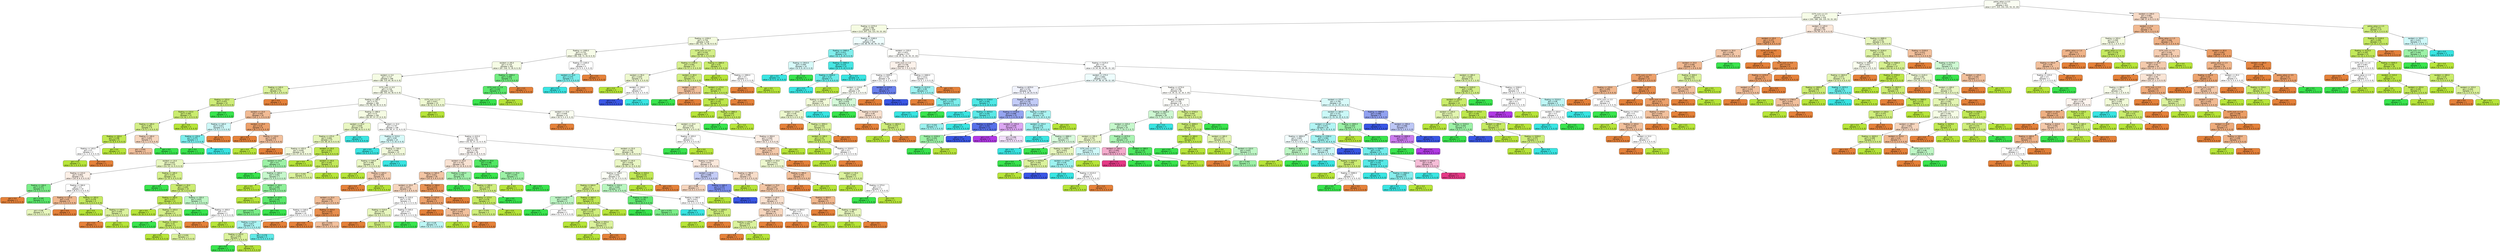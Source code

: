 digraph Tree {
node [shape=box, style="filled, rounded", color="black", fontname=helvetica] ;
edge [fontname=helvetica] ;
0 [label="police_value <= 0.5\ngini = 0.757\nsamples = 621\nvalue = [277, 323, 153, 131, 53, 15, 10]", fillcolor="#fafdf2"] ;
1 [label="CCTV_num <= 2.5\ngini = 0.773\nsamples = 516\nvalue = [191, 266, 145, 125, 53, 15, 10]", fillcolor="#f6fce7"] ;
0 -> 1 [labeldistance=2.5, labelangle=45, headlabel="True"] ;
2 [label="floating <= 2375.0\ngini = 0.786\nsamples = 424\nvalue = [113, 207, 132, 121, 53, 15, 10]", fillcolor="#f5fbe2"] ;
1 -> 2 ;
3 [label="floating <= 1200.0\ngini = 0.716\nsamples = 229\nvalue = [95, 141, 73, 36, 9, 0, 0]", fillcolor="#f2fadc"] ;
2 -> 3 ;
4 [label="floating <= 1095.0\ngini = 0.722\nsamples = 207\nvalue = [90, 116, 71, 33, 6, 0, 0]", fillcolor="#f7fce8"] ;
3 -> 4 ;
5 [label="resident <= 85.0\ngini = 0.719\nsamples = 202\nvalue = [87, 116, 71, 30, 6, 0, 0]", fillcolor="#f6fce5"] ;
4 -> 5 ;
6 [label="resident <= 5.0\ngini = 0.717\nsamples = 196\nvalue = [86, 115, 65, 30, 6, 0, 0]", fillcolor="#f5fce4"] ;
5 -> 6 ;
7 [label="floating <= 245.0\ngini = 0.512\nsamples = 15\nvalue = [6, 14, 2, 0, 0, 0, 0]", fillcolor="#dbf29c"] ;
6 -> 7 ;
8 [label="floating <= 225.0\ngini = 0.421\nsamples = 12\nvalue = [3, 14, 2, 0, 0, 0, 0]", fillcolor="#ceed77"] ;
7 -> 8 ;
9 [label="floating <= 210.0\ngini = 0.364\nsamples = 11\nvalue = [3, 14, 1, 0, 0, 0, 0]", fillcolor="#caec6e"] ;
8 -> 9 ;
10 [label="floating <= 185.0\ngini = 0.462\nsamples = 9\nvalue = [3, 9, 1, 0, 0, 0, 0]", fillcolor="#d4ef88"] ;
9 -> 10 ;
11 [label="floating <= 165.0\ngini = 0.198\nsamples = 6\nvalue = [1, 8, 0, 0, 0, 0, 0]", fillcolor="#c0e852"] ;
10 -> 11 ;
12 [label="floating <= 145.0\ngini = 0.5\nsamples = 2\nvalue = [1, 1, 0, 0, 0, 0, 0]", fillcolor="#ffffff"] ;
11 -> 12 ;
13 [label="gini = 0.0\nsamples = 1\nvalue = [0, 1, 0, 0, 0, 0, 0]", fillcolor="#b7e539"] ;
12 -> 13 ;
14 [label="gini = 0.0\nsamples = 1\nvalue = [1, 0, 0, 0, 0, 0, 0]", fillcolor="#e58139"] ;
12 -> 14 ;
15 [label="gini = 0.0\nsamples = 4\nvalue = [0, 7, 0, 0, 0, 0, 0]", fillcolor="#b7e539"] ;
11 -> 15 ;
16 [label="floating <= 195.0\ngini = 0.625\nsamples = 3\nvalue = [2, 1, 1, 0, 0, 0, 0]", fillcolor="#f6d5bd"] ;
10 -> 16 ;
17 [label="gini = 0.444\nsamples = 2\nvalue = [2, 1, 0, 0, 0, 0, 0]", fillcolor="#f2c09c"] ;
16 -> 17 ;
18 [label="gini = 0.0\nsamples = 1\nvalue = [0, 0, 1, 0, 0, 0, 0]", fillcolor="#39e54d"] ;
16 -> 18 ;
19 [label="gini = 0.0\nsamples = 2\nvalue = [0, 5, 0, 0, 0, 0, 0]", fillcolor="#b7e539"] ;
9 -> 19 ;
20 [label="gini = 0.0\nsamples = 1\nvalue = [0, 0, 1, 0, 0, 0, 0]", fillcolor="#39e54d"] ;
8 -> 20 ;
21 [label="gini = 0.0\nsamples = 3\nvalue = [3, 0, 0, 0, 0, 0, 0]", fillcolor="#e58139"] ;
7 -> 21 ;
22 [label="CCTV_num <= 0.5\ngini = 0.726\nsamples = 181\nvalue = [80, 101, 63, 30, 6, 0, 0]", fillcolor="#f7fcea"] ;
6 -> 22 ;
23 [label="floating <= 180.0\ngini = 0.732\nsamples = 166\nvalue = [72, 89, 58, 30, 6, 0, 0]", fillcolor="#f8fded"] ;
22 -> 23 ;
24 [label="resident <= 15.0\ngini = 0.555\nsamples = 10\nvalue = [10, 2, 1, 3, 0, 0, 0]", fillcolor="#f1bb94"] ;
23 -> 24 ;
25 [label="floating <= 165.0\ngini = 0.611\nsamples = 4\nvalue = [2, 0, 1, 3, 0, 0, 0]", fillcolor="#cef8f8"] ;
24 -> 25 ;
26 [label="floating <= 155.0\ngini = 0.375\nsamples = 3\nvalue = [0, 0, 1, 3, 0, 0, 0]", fillcolor="#7beeec"] ;
25 -> 26 ;
27 [label="gini = 0.0\nsamples = 1\nvalue = [0, 0, 1, 0, 0, 0, 0]", fillcolor="#39e54d"] ;
26 -> 27 ;
28 [label="gini = 0.0\nsamples = 2\nvalue = [0, 0, 0, 3, 0, 0, 0]", fillcolor="#39e5e2"] ;
26 -> 28 ;
29 [label="gini = 0.0\nsamples = 1\nvalue = [2, 0, 0, 0, 0, 0, 0]", fillcolor="#e58139"] ;
25 -> 29 ;
30 [label="resident <= 25.0\ngini = 0.32\nsamples = 6\nvalue = [8, 2, 0, 0, 0, 0, 0]", fillcolor="#eca06a"] ;
24 -> 30 ;
31 [label="gini = 0.0\nsamples = 2\nvalue = [4, 0, 0, 0, 0, 0, 0]", fillcolor="#e58139"] ;
30 -> 31 ;
32 [label="floating <= 110.0\ngini = 0.444\nsamples = 4\nvalue = [4, 2, 0, 0, 0, 0, 0]", fillcolor="#f2c09c"] ;
30 -> 32 ;
33 [label="gini = 0.0\nsamples = 2\nvalue = [0, 2, 0, 0, 0, 0, 0]", fillcolor="#b7e539"] ;
32 -> 33 ;
34 [label="gini = 0.0\nsamples = 2\nvalue = [4, 0, 0, 0, 0, 0, 0]", fillcolor="#e58139"] ;
32 -> 34 ;
35 [label="floating <= 490.0\ngini = 0.73\nsamples = 156\nvalue = [62, 87, 57, 27, 6, 0, 0]", fillcolor="#f5fbe3"] ;
23 -> 35 ;
36 [label="resident <= 55.0\ngini = 0.659\nsamples = 50\nvalue = [14, 38, 20, 6, 0, 0, 0]", fillcolor="#e9f7c2"] ;
35 -> 36 ;
37 [label="floating <= 475.0\ngini = 0.606\nsamples = 47\nvalue = [14, 38, 20, 0, 0, 0, 0]", fillcolor="#e6f6ba"] ;
36 -> 37 ;
38 [label="floating <= 455.0\ngini = 0.639\nsamples = 40\nvalue = [13, 27, 20, 0, 0, 0, 0]", fillcolor="#f2fadc"] ;
37 -> 38 ;
39 [label="resident <= 15.0\ngini = 0.625\nsamples = 31\nvalue = [12, 23, 11, 0, 0, 0, 0]", fillcolor="#e8f7bf"] ;
38 -> 39 ;
40 [label="floating <= 215.0\ngini = 0.653\nsamples = 15\nvalue = [10, 8, 6, 0, 0, 0, 0]", fillcolor="#fcefe6"] ;
39 -> 40 ;
41 [label="floating <= 200.0\ngini = 0.375\nsamples = 5\nvalue = [2, 0, 6, 0, 0, 0, 0]", fillcolor="#7bee88"] ;
40 -> 41 ;
42 [label="gini = 0.0\nsamples = 1\nvalue = [1, 0, 0, 0, 0, 0, 0]", fillcolor="#e58139"] ;
41 -> 42 ;
43 [label="gini = 0.245\nsamples = 4\nvalue = [1, 0, 6, 0, 0, 0, 0]", fillcolor="#5ae96b"] ;
41 -> 43 ;
44 [label="floating <= 260.0\ngini = 0.5\nsamples = 10\nvalue = [8, 8, 0, 0, 0, 0, 0]", fillcolor="#ffffff"] ;
40 -> 44 ;
45 [label="floating <= 225.0\ngini = 0.42\nsamples = 6\nvalue = [7, 3, 0, 0, 0, 0, 0]", fillcolor="#f0b78e"] ;
44 -> 45 ;
46 [label="gini = 0.48\nsamples = 3\nvalue = [2, 3, 0, 0, 0, 0, 0]", fillcolor="#e7f6bd"] ;
45 -> 46 ;
47 [label="gini = 0.0\nsamples = 3\nvalue = [5, 0, 0, 0, 0, 0, 0]", fillcolor="#e58139"] ;
45 -> 47 ;
48 [label="floating <= 355.0\ngini = 0.278\nsamples = 4\nvalue = [1, 5, 0, 0, 0, 0, 0]", fillcolor="#c5ea61"] ;
44 -> 48 ;
49 [label="gini = 0.0\nsamples = 2\nvalue = [0, 3, 0, 0, 0, 0, 0]", fillcolor="#b7e539"] ;
48 -> 49 ;
50 [label="floating <= 430.0\ngini = 0.444\nsamples = 2\nvalue = [1, 2, 0, 0, 0, 0, 0]", fillcolor="#dbf29c"] ;
48 -> 50 ;
51 [label="gini = 0.0\nsamples = 1\nvalue = [1, 0, 0, 0, 0, 0, 0]", fillcolor="#e58139"] ;
50 -> 51 ;
52 [label="gini = 0.0\nsamples = 1\nvalue = [0, 2, 0, 0, 0, 0, 0]", fillcolor="#b7e539"] ;
50 -> 52 ;
53 [label="floating <= 195.0\ngini = 0.475\nsamples = 16\nvalue = [2, 15, 5, 0, 0, 0, 0]", fillcolor="#d5f08b"] ;
39 -> 53 ;
54 [label="gini = 0.0\nsamples = 1\nvalue = [0, 0, 2, 0, 0, 0, 0]", fillcolor="#39e54d"] ;
53 -> 54 ;
55 [label="resident <= 35.0\ngini = 0.405\nsamples = 15\nvalue = [2, 15, 3, 0, 0, 0, 0]", fillcolor="#cced73"] ;
53 -> 55 ;
56 [label="floating <= 350.0\ngini = 0.227\nsamples = 11\nvalue = [1, 14, 1, 0, 0, 0, 0]", fillcolor="#c1e853"] ;
55 -> 56 ;
57 [label="gini = 0.0\nsamples = 7\nvalue = [0, 10, 0, 0, 0, 0, 0]", fillcolor="#b7e539"] ;
56 -> 57 ;
58 [label="floating <= 435.0\ngini = 0.5\nsamples = 4\nvalue = [1, 4, 1, 0, 0, 0, 0]", fillcolor="#d4ef88"] ;
56 -> 58 ;
59 [label="gini = 0.0\nsamples = 1\nvalue = [0, 0, 1, 0, 0, 0, 0]", fillcolor="#39e54d"] ;
58 -> 59 ;
60 [label="floating <= 445.0\ngini = 0.32\nsamples = 3\nvalue = [1, 4, 0, 0, 0, 0, 0]", fillcolor="#c9ec6a"] ;
58 -> 60 ;
61 [label="gini = 0.0\nsamples = 1\nvalue = [0, 2, 0, 0, 0, 0, 0]", fillcolor="#b7e539"] ;
60 -> 61 ;
62 [label="gini = 0.444\nsamples = 2\nvalue = [1, 2, 0, 0, 0, 0, 0]", fillcolor="#dbf29c"] ;
60 -> 62 ;
63 [label="floating <= 355.0\ngini = 0.625\nsamples = 4\nvalue = [1, 1, 2, 0, 0, 0, 0]", fillcolor="#bdf6c4"] ;
55 -> 63 ;
64 [label="gini = 0.0\nsamples = 2\nvalue = [0, 0, 2, 0, 0, 0, 0]", fillcolor="#39e54d"] ;
63 -> 64 ;
65 [label="floating <= 400.0\ngini = 0.5\nsamples = 2\nvalue = [1, 1, 0, 0, 0, 0, 0]", fillcolor="#ffffff"] ;
63 -> 65 ;
66 [label="gini = 0.0\nsamples = 1\nvalue = [1, 0, 0, 0, 0, 0, 0]", fillcolor="#e58139"] ;
65 -> 66 ;
67 [label="gini = 0.0\nsamples = 1\nvalue = [0, 1, 0, 0, 0, 0, 0]", fillcolor="#b7e539"] ;
65 -> 67 ;
68 [label="resident <= 15.0\ngini = 0.5\nsamples = 9\nvalue = [1, 4, 9, 0, 0, 0, 0]", fillcolor="#9cf2a6"] ;
38 -> 68 ;
69 [label="gini = 0.0\nsamples = 2\nvalue = [0, 0, 3, 0, 0, 0, 0]", fillcolor="#39e54d"] ;
68 -> 69 ;
70 [label="floating <= 465.0\ngini = 0.562\nsamples = 7\nvalue = [1, 4, 6, 0, 0, 0, 0]", fillcolor="#c6f8cc"] ;
68 -> 70 ;
71 [label="gini = 0.0\nsamples = 1\nvalue = [0, 2, 0, 0, 0, 0, 0]", fillcolor="#b7e539"] ;
70 -> 71 ;
72 [label="resident <= 30.0\ngini = 0.494\nsamples = 6\nvalue = [1, 2, 6, 0, 0, 0, 0]", fillcolor="#8ef099"] ;
70 -> 72 ;
73 [label="gini = 0.0\nsamples = 1\nvalue = [0, 2, 0, 0, 0, 0, 0]", fillcolor="#b7e539"] ;
72 -> 73 ;
74 [label="resident <= 45.0\ngini = 0.245\nsamples = 5\nvalue = [1, 0, 6, 0, 0, 0, 0]", fillcolor="#5ae96b"] ;
72 -> 74 ;
75 [label="gini = 0.375\nsamples = 3\nvalue = [1, 0, 3, 0, 0, 0, 0]", fillcolor="#7bee88"] ;
74 -> 75 ;
76 [label="gini = 0.0\nsamples = 2\nvalue = [0, 0, 3, 0, 0, 0, 0]", fillcolor="#39e54d"] ;
74 -> 76 ;
77 [label="resident <= 35.0\ngini = 0.153\nsamples = 7\nvalue = [1, 11, 0, 0, 0, 0, 0]", fillcolor="#bee74b"] ;
37 -> 77 ;
78 [label="gini = 0.0\nsamples = 2\nvalue = [0, 5, 0, 0, 0, 0, 0]", fillcolor="#b7e539"] ;
77 -> 78 ;
79 [label="resident <= 45.0\ngini = 0.245\nsamples = 5\nvalue = [1, 6, 0, 0, 0, 0, 0]", fillcolor="#c3e95a"] ;
77 -> 79 ;
80 [label="gini = 0.444\nsamples = 3\nvalue = [1, 2, 0, 0, 0, 0, 0]", fillcolor="#dbf29c"] ;
79 -> 80 ;
81 [label="gini = 0.0\nsamples = 2\nvalue = [0, 4, 0, 0, 0, 0, 0]", fillcolor="#b7e539"] ;
79 -> 81 ;
82 [label="gini = 0.0\nsamples = 3\nvalue = [0, 0, 0, 6, 0, 0, 0]", fillcolor="#39e5e2"] ;
36 -> 82 ;
83 [label="resident <= 15.0\ngini = 0.747\nsamples = 106\nvalue = [48, 49, 37, 21, 6, 0, 0]", fillcolor="#fefffd"] ;
35 -> 83 ;
84 [label="floating <= 515.0\ngini = 0.64\nsamples = 14\nvalue = [5, 7, 0, 10, 0, 0, 0]", fillcolor="#d7faf9"] ;
83 -> 84 ;
85 [label="gini = 0.0\nsamples = 4\nvalue = [0, 0, 0, 6, 0, 0, 0]", fillcolor="#39e5e2"] ;
84 -> 85 ;
86 [label="floating <= 705.0\ngini = 0.648\nsamples = 10\nvalue = [5, 7, 0, 4, 0, 0, 0]", fillcolor="#f2fadb"] ;
84 -> 86 ;
87 [label="floating <= 545.0\ngini = 0.486\nsamples = 8\nvalue = [5, 7, 0, 0, 0, 0, 0]", fillcolor="#eaf8c6"] ;
86 -> 87 ;
88 [label="gini = 0.0\nsamples = 2\nvalue = [0, 4, 0, 0, 0, 0, 0]", fillcolor="#b7e539"] ;
87 -> 88 ;
89 [label="floating <= 645.0\ngini = 0.469\nsamples = 6\nvalue = [5, 3, 0, 0, 0, 0, 0]", fillcolor="#f5cdb0"] ;
87 -> 89 ;
90 [label="gini = 0.0\nsamples = 3\nvalue = [5, 0, 0, 0, 0, 0, 0]", fillcolor="#e58139"] ;
89 -> 90 ;
91 [label="gini = 0.0\nsamples = 3\nvalue = [0, 3, 0, 0, 0, 0, 0]", fillcolor="#b7e539"] ;
89 -> 91 ;
92 [label="gini = 0.0\nsamples = 2\nvalue = [0, 0, 0, 4, 0, 0, 0]", fillcolor="#39e5e2"] ;
86 -> 92 ;
93 [label="floating <= 615.0\ngini = 0.734\nsamples = 92\nvalue = [43, 42, 37, 11, 6, 0, 0]", fillcolor="#fffefd"] ;
83 -> 93 ;
94 [label="floating <= 605.0\ngini = 0.705\nsamples = 46\nvalue = [25, 12, 23, 8, 0, 0, 0]", fillcolor="#fef9f6"] ;
93 -> 94 ;
95 [label="resident <= 45.0\ngini = 0.703\nsamples = 39\nvalue = [25, 11, 15, 8, 0, 0, 0]", fillcolor="#f9e2d2"] ;
94 -> 95 ;
96 [label="floating <= 565.0\ngini = 0.621\nsamples = 30\nvalue = [24, 6, 5, 8, 0, 0, 0]", fillcolor="#f3c5a4"] ;
95 -> 96 ;
97 [label="resident <= 35.0\ngini = 0.671\nsamples = 24\nvalue = [17, 5, 5, 8, 0, 0, 0]", fillcolor="#f6d5bd"] ;
96 -> 97 ;
98 [label="resident <= 25.0\ngini = 0.552\nsamples = 15\nvalue = [15, 2, 2, 5, 0, 0, 0]", fillcolor="#f1bd97"] ;
97 -> 98 ;
99 [label="floating <= 540.0\ngini = 0.675\nsamples = 10\nvalue = [5, 2, 1, 5, 0, 0, 0]", fillcolor="#ffffff"] ;
98 -> 99 ;
100 [label="floating <= 515.0\ngini = 0.617\nsamples = 8\nvalue = [1, 2, 1, 5, 0, 0, 0]", fillcolor="#aaf4f3"] ;
99 -> 100 ;
101 [label="floating <= 505.0\ngini = 0.444\nsamples = 3\nvalue = [0, 2, 1, 0, 0, 0, 0]", fillcolor="#dbf29c"] ;
100 -> 101 ;
102 [label="gini = 0.0\nsamples = 1\nvalue = [0, 0, 1, 0, 0, 0, 0]", fillcolor="#39e54d"] ;
101 -> 102 ;
103 [label="gini = 0.0\nsamples = 2\nvalue = [0, 2, 0, 0, 0, 0, 0]", fillcolor="#b7e539"] ;
101 -> 103 ;
104 [label="gini = 0.278\nsamples = 5\nvalue = [1, 0, 0, 5, 0, 0, 0]", fillcolor="#61eae8"] ;
100 -> 104 ;
105 [label="gini = 0.0\nsamples = 2\nvalue = [4, 0, 0, 0, 0, 0, 0]", fillcolor="#e58139"] ;
99 -> 105 ;
106 [label="floating <= 525.0\ngini = 0.165\nsamples = 5\nvalue = [10, 0, 1, 0, 0, 0, 0]", fillcolor="#e88e4d"] ;
98 -> 106 ;
107 [label="gini = 0.0\nsamples = 3\nvalue = [8, 0, 0, 0, 0, 0, 0]", fillcolor="#e58139"] ;
106 -> 107 ;
108 [label="gini = 0.444\nsamples = 2\nvalue = [2, 0, 1, 0, 0, 0, 0]", fillcolor="#f2c09c"] ;
106 -> 108 ;
109 [label="floating <= 525.0\ngini = 0.744\nsamples = 9\nvalue = [2, 3, 3, 3, 0, 0, 0]", fillcolor="#ffffff"] ;
97 -> 109 ;
110 [label="floating <= 510.0\ngini = 0.48\nsamples = 4\nvalue = [2, 3, 0, 0, 0, 0, 0]", fillcolor="#e7f6bd"] ;
109 -> 110 ;
111 [label="gini = 0.0\nsamples = 1\nvalue = [1, 0, 0, 0, 0, 0, 0]", fillcolor="#e58139"] ;
110 -> 111 ;
112 [label="gini = 0.375\nsamples = 3\nvalue = [1, 3, 0, 0, 0, 0, 0]", fillcolor="#cfee7b"] ;
110 -> 112 ;
113 [label="floating <= 545.0\ngini = 0.5\nsamples = 5\nvalue = [0, 0, 3, 3, 0, 0, 0]", fillcolor="#ffffff"] ;
109 -> 113 ;
114 [label="gini = 0.0\nsamples = 1\nvalue = [0, 0, 1, 0, 0, 0, 0]", fillcolor="#39e54d"] ;
113 -> 114 ;
115 [label="gini = 0.48\nsamples = 4\nvalue = [0, 0, 2, 3, 0, 0, 0]", fillcolor="#bdf6f5"] ;
113 -> 115 ;
116 [label="floating <= 590.0\ngini = 0.219\nsamples = 6\nvalue = [7, 1, 0, 0, 0, 0, 0]", fillcolor="#e99355"] ;
96 -> 116 ;
117 [label="floating <= 575.0\ngini = 0.32\nsamples = 3\nvalue = [4, 1, 0, 0, 0, 0, 0]", fillcolor="#eca06a"] ;
116 -> 117 ;
118 [label="gini = 0.0\nsamples = 1\nvalue = [2, 0, 0, 0, 0, 0, 0]", fillcolor="#e58139"] ;
117 -> 118 ;
119 [label="resident <= 35.0\ngini = 0.444\nsamples = 2\nvalue = [2, 1, 0, 0, 0, 0, 0]", fillcolor="#f2c09c"] ;
117 -> 119 ;
120 [label="gini = 0.0\nsamples = 1\nvalue = [0, 1, 0, 0, 0, 0, 0]", fillcolor="#b7e539"] ;
119 -> 120 ;
121 [label="gini = 0.0\nsamples = 1\nvalue = [2, 0, 0, 0, 0, 0, 0]", fillcolor="#e58139"] ;
119 -> 121 ;
122 [label="gini = 0.0\nsamples = 3\nvalue = [3, 0, 0, 0, 0, 0, 0]", fillcolor="#e58139"] ;
116 -> 122 ;
123 [label="floating <= 555.0\ngini = 0.508\nsamples = 9\nvalue = [1, 5, 10, 0, 0, 0, 0]", fillcolor="#a5f3ae"] ;
95 -> 123 ;
124 [label="gini = 0.0\nsamples = 4\nvalue = [0, 0, 9, 0, 0, 0, 0]", fillcolor="#39e54d"] ;
123 -> 124 ;
125 [label="floating <= 595.0\ngini = 0.449\nsamples = 5\nvalue = [1, 5, 1, 0, 0, 0, 0]", fillcolor="#cfee7b"] ;
123 -> 125 ;
126 [label="floating <= 575.0\ngini = 0.278\nsamples = 4\nvalue = [1, 5, 0, 0, 0, 0, 0]", fillcolor="#c5ea61"] ;
125 -> 126 ;
127 [label="gini = 0.375\nsamples = 3\nvalue = [1, 3, 0, 0, 0, 0, 0]", fillcolor="#cfee7b"] ;
126 -> 127 ;
128 [label="gini = 0.0\nsamples = 1\nvalue = [0, 2, 0, 0, 0, 0, 0]", fillcolor="#b7e539"] ;
126 -> 128 ;
129 [label="gini = 0.0\nsamples = 1\nvalue = [0, 0, 1, 0, 0, 0, 0]", fillcolor="#39e54d"] ;
125 -> 129 ;
130 [label="resident <= 25.0\ngini = 0.198\nsamples = 7\nvalue = [0, 1, 8, 0, 0, 0, 0]", fillcolor="#52e863"] ;
94 -> 130 ;
131 [label="gini = 0.0\nsamples = 4\nvalue = [0, 0, 6, 0, 0, 0, 0]", fillcolor="#39e54d"] ;
130 -> 131 ;
132 [label="resident <= 35.0\ngini = 0.444\nsamples = 3\nvalue = [0, 1, 2, 0, 0, 0, 0]", fillcolor="#9cf2a6"] ;
130 -> 132 ;
133 [label="gini = 0.0\nsamples = 1\nvalue = [0, 1, 0, 0, 0, 0, 0]", fillcolor="#b7e539"] ;
132 -> 133 ;
134 [label="gini = 0.0\nsamples = 2\nvalue = [0, 0, 2, 0, 0, 0, 0]", fillcolor="#39e54d"] ;
132 -> 134 ;
135 [label="resident <= 55.0\ngini = 0.709\nsamples = 46\nvalue = [18, 30, 14, 3, 6, 0, 0]", fillcolor="#eff9d2"] ;
93 -> 135 ;
136 [label="resident <= 45.0\ngini = 0.626\nsamples = 28\nvalue = [4, 20, 12, 3, 0, 0, 0]", fillcolor="#eaf7c4"] ;
135 -> 136 ;
137 [label="floating <= 700.0\ngini = 0.656\nsamples = 23\nvalue = [3, 13, 12, 3, 0, 0, 0]", fillcolor="#fbfef5"] ;
136 -> 137 ;
138 [label="floating <= 640.0\ngini = 0.5\nsamples = 10\nvalue = [2, 8, 2, 0, 0, 0, 0]", fillcolor="#d4ef88"] ;
137 -> 138 ;
139 [label="resident <= 35.0\ngini = 0.625\nsamples = 4\nvalue = [1, 1, 2, 0, 0, 0, 0]", fillcolor="#bdf6c4"] ;
138 -> 139 ;
140 [label="gini = 0.0\nsamples = 2\nvalue = [0, 0, 2, 0, 0, 0, 0]", fillcolor="#39e54d"] ;
139 -> 140 ;
141 [label="gini = 0.5\nsamples = 2\nvalue = [1, 1, 0, 0, 0, 0, 0]", fillcolor="#ffffff"] ;
139 -> 141 ;
142 [label="floating <= 665.0\ngini = 0.219\nsamples = 6\nvalue = [1, 7, 0, 0, 0, 0, 0]", fillcolor="#c1e955"] ;
138 -> 142 ;
143 [label="resident <= 30.0\ngini = 0.375\nsamples = 3\nvalue = [1, 3, 0, 0, 0, 0, 0]", fillcolor="#cfee7b"] ;
142 -> 143 ;
144 [label="gini = 0.0\nsamples = 1\nvalue = [0, 1, 0, 0, 0, 0, 0]", fillcolor="#b7e539"] ;
143 -> 144 ;
145 [label="floating <= 655.0\ngini = 0.444\nsamples = 2\nvalue = [1, 2, 0, 0, 0, 0, 0]", fillcolor="#dbf29c"] ;
143 -> 145 ;
146 [label="gini = 0.0\nsamples = 1\nvalue = [0, 2, 0, 0, 0, 0, 0]", fillcolor="#b7e539"] ;
145 -> 146 ;
147 [label="gini = 0.0\nsamples = 1\nvalue = [1, 0, 0, 0, 0, 0, 0]", fillcolor="#e58139"] ;
145 -> 147 ;
148 [label="gini = 0.0\nsamples = 3\nvalue = [0, 4, 0, 0, 0, 0, 0]", fillcolor="#b7e539"] ;
142 -> 148 ;
149 [label="floating <= 910.0\ngini = 0.626\nsamples = 13\nvalue = [1, 5, 10, 3, 0, 0, 0]", fillcolor="#b8f6bf"] ;
137 -> 149 ;
150 [label="floating <= 795.0\ngini = 0.278\nsamples = 7\nvalue = [0, 2, 10, 0, 0, 0, 0]", fillcolor="#61ea71"] ;
149 -> 150 ;
151 [label="gini = 0.0\nsamples = 2\nvalue = [0, 0, 4, 0, 0, 0, 0]", fillcolor="#39e54d"] ;
150 -> 151 ;
152 [label="gini = 0.375\nsamples = 5\nvalue = [0, 2, 6, 0, 0, 0, 0]", fillcolor="#7bee88"] ;
150 -> 152 ;
153 [label="floating <= 960.0\ngini = 0.612\nsamples = 6\nvalue = [1, 3, 0, 3, 0, 0, 0]", fillcolor="#ffffff"] ;
149 -> 153 ;
154 [label="gini = 0.0\nsamples = 3\nvalue = [0, 0, 0, 3, 0, 0, 0]", fillcolor="#39e5e2"] ;
153 -> 154 ;
155 [label="floating <= 1005.0\ngini = 0.375\nsamples = 3\nvalue = [1, 3, 0, 0, 0, 0, 0]", fillcolor="#cfee7b"] ;
153 -> 155 ;
156 [label="gini = 0.0\nsamples = 2\nvalue = [0, 3, 0, 0, 0, 0, 0]", fillcolor="#b7e539"] ;
155 -> 156 ;
157 [label="gini = 0.0\nsamples = 1\nvalue = [1, 0, 0, 0, 0, 0, 0]", fillcolor="#e58139"] ;
155 -> 157 ;
158 [label="floating <= 920.0\ngini = 0.219\nsamples = 5\nvalue = [1, 7, 0, 0, 0, 0, 0]", fillcolor="#c1e955"] ;
136 -> 158 ;
159 [label="gini = 0.0\nsamples = 4\nvalue = [0, 7, 0, 0, 0, 0, 0]", fillcolor="#b7e539"] ;
158 -> 159 ;
160 [label="gini = 0.0\nsamples = 1\nvalue = [1, 0, 0, 0, 0, 0, 0]", fillcolor="#e58139"] ;
158 -> 160 ;
161 [label="floating <= 735.0\ngini = 0.672\nsamples = 18\nvalue = [14, 10, 2, 0, 6, 0, 0]", fillcolor="#fae8db"] ;
135 -> 161 ;
162 [label="resident <= 65.0\ngini = 0.686\nsamples = 7\nvalue = [3, 2, 2, 0, 6, 0, 0]", fillcolor="#c4ccf7"] ;
161 -> 162 ;
163 [label="gini = 0.48\nsamples = 2\nvalue = [3, 0, 2, 0, 0, 0, 0]", fillcolor="#f6d5bd"] ;
162 -> 163 ;
164 [label="floating <= 685.0\ngini = 0.375\nsamples = 5\nvalue = [0, 2, 0, 0, 6, 0, 0]", fillcolor="#7b8eee"] ;
162 -> 164 ;
165 [label="gini = 0.0\nsamples = 1\nvalue = [0, 2, 0, 0, 0, 0, 0]", fillcolor="#b7e539"] ;
164 -> 165 ;
166 [label="gini = 0.0\nsamples = 4\nvalue = [0, 0, 0, 0, 6, 0, 0]", fillcolor="#3956e5"] ;
164 -> 166 ;
167 [label="floating <= 785.0\ngini = 0.488\nsamples = 11\nvalue = [11, 8, 0, 0, 0, 0, 0]", fillcolor="#f8ddc9"] ;
161 -> 167 ;
168 [label="gini = 0.0\nsamples = 1\nvalue = [0, 2, 0, 0, 0, 0, 0]", fillcolor="#b7e539"] ;
167 -> 168 ;
169 [label="resident <= 75.0\ngini = 0.457\nsamples = 10\nvalue = [11, 6, 0, 0, 0, 0, 0]", fillcolor="#f3c6a5"] ;
167 -> 169 ;
170 [label="resident <= 65.0\ngini = 0.49\nsamples = 5\nvalue = [4, 3, 0, 0, 0, 0, 0]", fillcolor="#f8e0ce"] ;
169 -> 170 ;
171 [label="floating <= 975.0\ngini = 0.48\nsamples = 3\nvalue = [3, 2, 0, 0, 0, 0, 0]", fillcolor="#f6d5bd"] ;
170 -> 171 ;
172 [label="floating <= 875.0\ngini = 0.444\nsamples = 2\nvalue = [1, 2, 0, 0, 0, 0, 0]", fillcolor="#dbf29c"] ;
171 -> 172 ;
173 [label="gini = 0.0\nsamples = 1\nvalue = [1, 0, 0, 0, 0, 0, 0]", fillcolor="#e58139"] ;
172 -> 173 ;
174 [label="gini = 0.0\nsamples = 1\nvalue = [0, 2, 0, 0, 0, 0, 0]", fillcolor="#b7e539"] ;
172 -> 174 ;
175 [label="gini = 0.0\nsamples = 1\nvalue = [2, 0, 0, 0, 0, 0, 0]", fillcolor="#e58139"] ;
171 -> 175 ;
176 [label="floating <= 950.0\ngini = 0.5\nsamples = 2\nvalue = [1, 1, 0, 0, 0, 0, 0]", fillcolor="#ffffff"] ;
170 -> 176 ;
177 [label="gini = 0.0\nsamples = 1\nvalue = [1, 0, 0, 0, 0, 0, 0]", fillcolor="#e58139"] ;
176 -> 177 ;
178 [label="gini = 0.0\nsamples = 1\nvalue = [0, 1, 0, 0, 0, 0, 0]", fillcolor="#b7e539"] ;
176 -> 178 ;
179 [label="floating <= 850.0\ngini = 0.42\nsamples = 5\nvalue = [7, 3, 0, 0, 0, 0, 0]", fillcolor="#f0b78e"] ;
169 -> 179 ;
180 [label="gini = 0.0\nsamples = 2\nvalue = [5, 0, 0, 0, 0, 0, 0]", fillcolor="#e58139"] ;
179 -> 180 ;
181 [label="floating <= 980.0\ngini = 0.48\nsamples = 3\nvalue = [2, 3, 0, 0, 0, 0, 0]", fillcolor="#e7f6bd"] ;
179 -> 181 ;
182 [label="gini = 0.0\nsamples = 2\nvalue = [0, 3, 0, 0, 0, 0, 0]", fillcolor="#b7e539"] ;
181 -> 182 ;
183 [label="gini = 0.0\nsamples = 1\nvalue = [2, 0, 0, 0, 0, 0, 0]", fillcolor="#e58139"] ;
181 -> 183 ;
184 [label="CCTV_num <= 1.5\ngini = 0.627\nsamples = 15\nvalue = [8, 12, 5, 0, 0, 0, 0]", fillcolor="#eef9d0"] ;
22 -> 184 ;
185 [label="gini = 0.0\nsamples = 2\nvalue = [0, 3, 0, 0, 0, 0, 0]", fillcolor="#b7e539"] ;
184 -> 185 ;
186 [label="resident <= 15.0\ngini = 0.649\nsamples = 13\nvalue = [8, 9, 5, 0, 0, 0, 0]", fillcolor="#fafdf1"] ;
184 -> 186 ;
187 [label="gini = 0.0\nsamples = 1\nvalue = [2, 0, 0, 0, 0, 0, 0]", fillcolor="#e58139"] ;
186 -> 187 ;
188 [label="resident <= 25.0\ngini = 0.645\nsamples = 12\nvalue = [6, 9, 5, 0, 0, 0, 0]", fillcolor="#f0f9d5"] ;
186 -> 188 ;
189 [label="floating <= 455.0\ngini = 0.5\nsamples = 3\nvalue = [0, 4, 4, 0, 0, 0, 0]", fillcolor="#ffffff"] ;
188 -> 189 ;
190 [label="gini = 0.0\nsamples = 2\nvalue = [0, 0, 4, 0, 0, 0, 0]", fillcolor="#39e54d"] ;
189 -> 190 ;
191 [label="gini = 0.0\nsamples = 1\nvalue = [0, 4, 0, 0, 0, 0, 0]", fillcolor="#b7e539"] ;
189 -> 191 ;
192 [label="floating <= 950.0\ngini = 0.569\nsamples = 9\nvalue = [6, 5, 1, 0, 0, 0, 0]", fillcolor="#fbede3"] ;
188 -> 192 ;
193 [label="floating <= 730.0\ngini = 0.54\nsamples = 7\nvalue = [6, 3, 1, 0, 0, 0, 0]", fillcolor="#f4c9aa"] ;
192 -> 193 ;
194 [label="resident <= 35.0\ngini = 0.611\nsamples = 5\nvalue = [2, 3, 1, 0, 0, 0, 0]", fillcolor="#edf8ce"] ;
193 -> 194 ;
195 [label="floating <= 395.0\ngini = 0.444\nsamples = 2\nvalue = [2, 1, 0, 0, 0, 0, 0]", fillcolor="#f2c09c"] ;
194 -> 195 ;
196 [label="gini = 0.0\nsamples = 1\nvalue = [2, 0, 0, 0, 0, 0, 0]", fillcolor="#e58139"] ;
195 -> 196 ;
197 [label="gini = 0.0\nsamples = 1\nvalue = [0, 1, 0, 0, 0, 0, 0]", fillcolor="#b7e539"] ;
195 -> 197 ;
198 [label="resident <= 45.0\ngini = 0.444\nsamples = 3\nvalue = [0, 2, 1, 0, 0, 0, 0]", fillcolor="#dbf29c"] ;
194 -> 198 ;
199 [label="gini = 0.0\nsamples = 1\nvalue = [0, 1, 0, 0, 0, 0, 0]", fillcolor="#b7e539"] ;
198 -> 199 ;
200 [label="floating <= 575.0\ngini = 0.5\nsamples = 2\nvalue = [0, 1, 1, 0, 0, 0, 0]", fillcolor="#ffffff"] ;
198 -> 200 ;
201 [label="gini = 0.0\nsamples = 1\nvalue = [0, 0, 1, 0, 0, 0, 0]", fillcolor="#39e54d"] ;
200 -> 201 ;
202 [label="gini = 0.0\nsamples = 1\nvalue = [0, 1, 0, 0, 0, 0, 0]", fillcolor="#b7e539"] ;
200 -> 202 ;
203 [label="gini = 0.0\nsamples = 2\nvalue = [4, 0, 0, 0, 0, 0, 0]", fillcolor="#e58139"] ;
193 -> 203 ;
204 [label="gini = 0.0\nsamples = 2\nvalue = [0, 2, 0, 0, 0, 0, 0]", fillcolor="#b7e539"] ;
192 -> 204 ;
205 [label="floating <= 1065.0\ngini = 0.406\nsamples = 6\nvalue = [1, 1, 6, 0, 0, 0, 0]", fillcolor="#72ec80"] ;
5 -> 205 ;
206 [label="CCTV_num <= 1.0\ngini = 0.245\nsamples = 5\nvalue = [0, 1, 6, 0, 0, 0, 0]", fillcolor="#5ae96b"] ;
205 -> 206 ;
207 [label="gini = 0.0\nsamples = 4\nvalue = [0, 0, 6, 0, 0, 0, 0]", fillcolor="#39e54d"] ;
206 -> 207 ;
208 [label="gini = 0.0\nsamples = 1\nvalue = [0, 1, 0, 0, 0, 0, 0]", fillcolor="#b7e539"] ;
206 -> 208 ;
209 [label="gini = 0.0\nsamples = 1\nvalue = [1, 0, 0, 0, 0, 0, 0]", fillcolor="#e58139"] ;
205 -> 209 ;
210 [label="floating <= 1165.0\ngini = 0.5\nsamples = 5\nvalue = [3, 0, 0, 3, 0, 0, 0]", fillcolor="#ffffff"] ;
4 -> 210 ;
211 [label="resident <= 70.0\ngini = 0.375\nsamples = 3\nvalue = [1, 0, 0, 3, 0, 0, 0]", fillcolor="#7beeec"] ;
210 -> 211 ;
212 [label="gini = 0.0\nsamples = 2\nvalue = [0, 0, 0, 3, 0, 0, 0]", fillcolor="#39e5e2"] ;
211 -> 212 ;
213 [label="gini = 0.0\nsamples = 1\nvalue = [1, 0, 0, 0, 0, 0, 0]", fillcolor="#e58139"] ;
211 -> 213 ;
214 [label="gini = 0.0\nsamples = 2\nvalue = [2, 0, 0, 0, 0, 0, 0]", fillcolor="#e58139"] ;
210 -> 214 ;
215 [label="CCTV_num <= 1.0\ngini = 0.535\nsamples = 22\nvalue = [5, 25, 2, 3, 3, 0, 0]", fillcolor="#d3ef87"] ;
3 -> 215 ;
216 [label="floating <= 1795.0\ngini = 0.592\nsamples = 17\nvalue = [3, 17, 2, 3, 3, 0, 0]", fillcolor="#d7f090"] ;
215 -> 216 ;
217 [label="resident <= 95.0\ngini = 0.645\nsamples = 8\nvalue = [0, 5, 0, 3, 3, 0, 0]", fillcolor="#edf8ce"] ;
216 -> 217 ;
218 [label="gini = 0.0\nsamples = 3\nvalue = [0, 5, 0, 0, 0, 0, 0]", fillcolor="#b7e539"] ;
217 -> 218 ;
219 [label="resident <= 150.0\ngini = 0.5\nsamples = 5\nvalue = [0, 0, 0, 3, 3, 0, 0]", fillcolor="#ffffff"] ;
217 -> 219 ;
220 [label="gini = 0.0\nsamples = 3\nvalue = [0, 0, 0, 0, 3, 0, 0]", fillcolor="#3956e5"] ;
219 -> 220 ;
221 [label="gini = 0.0\nsamples = 2\nvalue = [0, 0, 0, 3, 0, 0, 0]", fillcolor="#39e5e2"] ;
219 -> 221 ;
222 [label="resident <= 85.0\ngini = 0.457\nsamples = 9\nvalue = [3, 12, 2, 0, 0, 0, 0]", fillcolor="#d1ee80"] ;
216 -> 222 ;
223 [label="resident <= 65.0\ngini = 0.444\nsamples = 2\nvalue = [2, 0, 1, 0, 0, 0, 0]", fillcolor="#f2c09c"] ;
222 -> 223 ;
224 [label="gini = 0.0\nsamples = 1\nvalue = [0, 0, 1, 0, 0, 0, 0]", fillcolor="#39e54d"] ;
223 -> 224 ;
225 [label="gini = 0.0\nsamples = 1\nvalue = [2, 0, 0, 0, 0, 0, 0]", fillcolor="#e58139"] ;
223 -> 225 ;
226 [label="resident <= 175.0\ngini = 0.255\nsamples = 7\nvalue = [1, 12, 1, 0, 0, 0, 0]", fillcolor="#c2e957"] ;
222 -> 226 ;
227 [label="resident <= 125.0\ngini = 0.142\nsamples = 6\nvalue = [0, 12, 1, 0, 0, 0, 0]", fillcolor="#bde749"] ;
226 -> 227 ;
228 [label="gini = 0.0\nsamples = 3\nvalue = [0, 6, 0, 0, 0, 0, 0]", fillcolor="#b7e539"] ;
227 -> 228 ;
229 [label="floating <= 1865.0\ngini = 0.245\nsamples = 3\nvalue = [0, 6, 1, 0, 0, 0, 0]", fillcolor="#c3e95a"] ;
227 -> 229 ;
230 [label="gini = 0.0\nsamples = 1\nvalue = [0, 0, 1, 0, 0, 0, 0]", fillcolor="#39e54d"] ;
229 -> 230 ;
231 [label="gini = 0.0\nsamples = 2\nvalue = [0, 6, 0, 0, 0, 0, 0]", fillcolor="#b7e539"] ;
229 -> 231 ;
232 [label="gini = 0.0\nsamples = 1\nvalue = [1, 0, 0, 0, 0, 0, 0]", fillcolor="#e58139"] ;
226 -> 232 ;
233 [label="floating <= 1865.0\ngini = 0.32\nsamples = 5\nvalue = [2, 8, 0, 0, 0, 0, 0]", fillcolor="#c9ec6a"] ;
215 -> 233 ;
234 [label="gini = 0.0\nsamples = 3\nvalue = [0, 6, 0, 0, 0, 0, 0]", fillcolor="#b7e539"] ;
233 -> 234 ;
235 [label="floating <= 1900.0\ngini = 0.5\nsamples = 2\nvalue = [2, 2, 0, 0, 0, 0, 0]", fillcolor="#ffffff"] ;
233 -> 235 ;
236 [label="gini = 0.0\nsamples = 1\nvalue = [2, 0, 0, 0, 0, 0, 0]", fillcolor="#e58139"] ;
235 -> 236 ;
237 [label="gini = 0.0\nsamples = 1\nvalue = [0, 2, 0, 0, 0, 0, 0]", fillcolor="#b7e539"] ;
235 -> 237 ;
238 [label="floating <= 3180.0\ngini = 0.8\nsamples = 195\nvalue = [18, 66, 59, 85, 44, 15, 10]", fillcolor="#effdfd"] ;
2 -> 238 ;
239 [label="floating <= 2985.0\ngini = 0.411\nsamples = 22\nvalue = [0, 1, 8, 24, 0, 0, 0]", fillcolor="#80eeec"] ;
238 -> 239 ;
240 [label="floating <= 2910.0\ngini = 0.494\nsamples = 10\nvalue = [0, 0, 8, 10, 0, 0, 0]", fillcolor="#d7faf9"] ;
239 -> 240 ;
241 [label="gini = 0.0\nsamples = 6\nvalue = [0, 0, 0, 10, 0, 0, 0]", fillcolor="#39e5e2"] ;
240 -> 241 ;
242 [label="gini = 0.0\nsamples = 4\nvalue = [0, 0, 8, 0, 0, 0, 0]", fillcolor="#39e54d"] ;
240 -> 242 ;
243 [label="floating <= 3065.0\ngini = 0.124\nsamples = 12\nvalue = [0, 1, 0, 14, 0, 0, 0]", fillcolor="#47e7e4"] ;
239 -> 243 ;
244 [label="floating <= 3005.0\ngini = 0.32\nsamples = 4\nvalue = [0, 1, 0, 4, 0, 0, 0]", fillcolor="#6aece9"] ;
243 -> 244 ;
245 [label="gini = 0.0\nsamples = 3\nvalue = [0, 0, 0, 4, 0, 0, 0]", fillcolor="#39e5e2"] ;
244 -> 245 ;
246 [label="gini = 0.0\nsamples = 1\nvalue = [0, 1, 0, 0, 0, 0, 0]", fillcolor="#b7e539"] ;
244 -> 246 ;
247 [label="gini = 0.0\nsamples = 8\nvalue = [0, 0, 0, 10, 0, 0, 0]", fillcolor="#39e5e2"] ;
243 -> 247 ;
248 [label="resident <= 235.0\ngini = 0.812\nsamples = 173\nvalue = [18, 65, 51, 61, 44, 15, 10]", fillcolor="#fefefb"] ;
238 -> 248 ;
249 [label="CCTV_num <= 1.0\ngini = 0.758\nsamples = 29\nvalue = [14, 11, 7, 5, 4, 0, 0]", fillcolor="#fcf2eb"] ;
248 -> 249 ;
250 [label="floating <= 5005.0\ngini = 0.742\nsamples = 24\nvalue = [11, 11, 6, 2, 4, 0, 0]", fillcolor="#ffffff"] ;
249 -> 250 ;
251 [label="resident <= 210.0\ngini = 0.69\nsamples = 20\nvalue = [10, 11, 6, 2, 0, 0, 0]", fillcolor="#fbfef5"] ;
250 -> 251 ;
252 [label="floating <= 4400.0\ngini = 0.594\nsamples = 12\nvalue = [6, 8, 0, 2, 0, 0, 0]", fillcolor="#f1fad7"] ;
251 -> 252 ;
253 [label="resident <= 120.0\ngini = 0.49\nsamples = 10\nvalue = [6, 8, 0, 0, 0, 0, 0]", fillcolor="#edf8ce"] ;
252 -> 253 ;
254 [label="gini = 0.0\nsamples = 1\nvalue = [2, 0, 0, 0, 0, 0, 0]", fillcolor="#e58139"] ;
253 -> 254 ;
255 [label="floating <= 3950.0\ngini = 0.444\nsamples = 9\nvalue = [4, 8, 0, 0, 0, 0, 0]", fillcolor="#dbf29c"] ;
253 -> 255 ;
256 [label="resident <= 190.0\ngini = 0.32\nsamples = 8\nvalue = [2, 8, 0, 0, 0, 0, 0]", fillcolor="#c9ec6a"] ;
255 -> 256 ;
257 [label="gini = 0.0\nsamples = 5\nvalue = [0, 6, 0, 0, 0, 0, 0]", fillcolor="#b7e539"] ;
256 -> 257 ;
258 [label="floating <= 3310.0\ngini = 0.5\nsamples = 3\nvalue = [2, 2, 0, 0, 0, 0, 0]", fillcolor="#ffffff"] ;
256 -> 258 ;
259 [label="gini = 0.0\nsamples = 2\nvalue = [0, 2, 0, 0, 0, 0, 0]", fillcolor="#b7e539"] ;
258 -> 259 ;
260 [label="gini = 0.0\nsamples = 1\nvalue = [2, 0, 0, 0, 0, 0, 0]", fillcolor="#e58139"] ;
258 -> 260 ;
261 [label="gini = 0.0\nsamples = 1\nvalue = [2, 0, 0, 0, 0, 0, 0]", fillcolor="#e58139"] ;
255 -> 261 ;
262 [label="gini = 0.0\nsamples = 2\nvalue = [0, 0, 0, 2, 0, 0, 0]", fillcolor="#39e5e2"] ;
252 -> 262 ;
263 [label="floating <= 4070.0\ngini = 0.639\nsamples = 8\nvalue = [4, 3, 6, 0, 0, 0, 0]", fillcolor="#d3f9d7"] ;
251 -> 263 ;
264 [label="gini = 0.0\nsamples = 4\nvalue = [0, 0, 6, 0, 0, 0, 0]", fillcolor="#39e54d"] ;
263 -> 264 ;
265 [label="floating <= 4110.0\ngini = 0.49\nsamples = 4\nvalue = [4, 3, 0, 0, 0, 0, 0]", fillcolor="#f8e0ce"] ;
263 -> 265 ;
266 [label="gini = 0.0\nsamples = 1\nvalue = [3, 0, 0, 0, 0, 0, 0]", fillcolor="#e58139"] ;
265 -> 266 ;
267 [label="floating <= 4810.0\ngini = 0.375\nsamples = 3\nvalue = [1, 3, 0, 0, 0, 0, 0]", fillcolor="#cfee7b"] ;
265 -> 267 ;
268 [label="gini = 0.0\nsamples = 2\nvalue = [0, 3, 0, 0, 0, 0, 0]", fillcolor="#b7e539"] ;
267 -> 268 ;
269 [label="gini = 0.0\nsamples = 1\nvalue = [1, 0, 0, 0, 0, 0, 0]", fillcolor="#e58139"] ;
267 -> 269 ;
270 [label="resident <= 215.0\ngini = 0.32\nsamples = 4\nvalue = [1, 0, 0, 0, 4, 0, 0]", fillcolor="#6a80ec"] ;
250 -> 270 ;
271 [label="gini = 0.0\nsamples = 1\nvalue = [1, 0, 0, 0, 0, 0, 0]", fillcolor="#e58139"] ;
270 -> 271 ;
272 [label="gini = 0.0\nsamples = 3\nvalue = [0, 0, 0, 0, 4, 0, 0]", fillcolor="#3956e5"] ;
270 -> 272 ;
273 [label="floating <= 4460.0\ngini = 0.612\nsamples = 5\nvalue = [3, 0, 1, 3, 0, 0, 0]", fillcolor="#ffffff"] ;
249 -> 273 ;
274 [label="floating <= 4115.0\ngini = 0.56\nsamples = 4\nvalue = [1, 0, 1, 3, 0, 0, 0]", fillcolor="#9cf2f0"] ;
273 -> 274 ;
275 [label="gini = 0.0\nsamples = 1\nvalue = [1, 0, 0, 0, 0, 0, 0]", fillcolor="#e58139"] ;
274 -> 275 ;
276 [label="floating <= 4340.0\ngini = 0.375\nsamples = 3\nvalue = [0, 0, 1, 3, 0, 0, 0]", fillcolor="#7beeec"] ;
274 -> 276 ;
277 [label="gini = 0.0\nsamples = 2\nvalue = [0, 0, 0, 3, 0, 0, 0]", fillcolor="#39e5e2"] ;
276 -> 277 ;
278 [label="gini = 0.0\nsamples = 1\nvalue = [0, 0, 1, 0, 0, 0, 0]", fillcolor="#39e54d"] ;
276 -> 278 ;
279 [label="gini = 0.0\nsamples = 1\nvalue = [2, 0, 0, 0, 0, 0, 0]", fillcolor="#e58139"] ;
273 -> 279 ;
280 [label="floating <= 5125.0\ngini = 0.8\nsamples = 144\nvalue = [4, 54, 44, 56, 40, 15, 10]", fillcolor="#fdffff"] ;
248 -> 280 ;
281 [label="resident <= 275.0\ngini = 0.802\nsamples = 122\nvalue = [4, 37, 38, 52, 39, 12, 10]", fillcolor="#eefdfd"] ;
280 -> 281 ;
282 [label="floating <= 4070.0\ngini = 0.731\nsamples = 38\nvalue = [1, 3, 7, 20, 23, 9, 0]", fillcolor="#f1f3fd"] ;
281 -> 282 ;
283 [label="floating <= 3740.0\ngini = 0.165\nsamples = 7\nvalue = [1, 0, 0, 10, 0, 0, 0]", fillcolor="#4de8e5"] ;
282 -> 283 ;
284 [label="gini = 0.0\nsamples = 2\nvalue = [0, 0, 0, 4, 0, 0, 0]", fillcolor="#39e5e2"] ;
283 -> 284 ;
285 [label="floating <= 3970.0\ngini = 0.245\nsamples = 5\nvalue = [1, 0, 0, 6, 0, 0, 0]", fillcolor="#5ae9e7"] ;
283 -> 285 ;
286 [label="gini = 0.444\nsamples = 3\nvalue = [1, 0, 0, 2, 0, 0, 0]", fillcolor="#9cf2f0"] ;
285 -> 286 ;
287 [label="gini = 0.0\nsamples = 2\nvalue = [0, 0, 0, 4, 0, 0, 0]", fillcolor="#39e5e2"] ;
285 -> 287 ;
288 [label="floating <= 4805.0\ngini = 0.716\nsamples = 31\nvalue = [0, 3, 7, 10, 23, 9, 0]", fillcolor="#c2cbf7"] ;
282 -> 288 ;
289 [label="floating <= 4730.0\ngini = 0.498\nsamples = 21\nvalue = [0, 1, 2, 0, 23, 9, 0]", fillcolor="#94a4f1"] ;
288 -> 289 ;
290 [label="floating <= 4430.0\ngini = 0.254\nsamples = 13\nvalue = [0, 1, 2, 0, 18, 0, 0]", fillcolor="#5871e9"] ;
289 -> 290 ;
291 [label="floating <= 4240.0\ngini = 0.444\nsamples = 3\nvalue = [0, 1, 2, 0, 0, 0, 0]", fillcolor="#9cf2a6"] ;
290 -> 291 ;
292 [label="gini = 0.0\nsamples = 2\nvalue = [0, 0, 2, 0, 0, 0, 0]", fillcolor="#39e54d"] ;
291 -> 292 ;
293 [label="gini = 0.0\nsamples = 1\nvalue = [0, 1, 0, 0, 0, 0, 0]", fillcolor="#b7e539"] ;
291 -> 293 ;
294 [label="gini = 0.0\nsamples = 10\nvalue = [0, 0, 0, 0, 18, 0, 0]", fillcolor="#3956e5"] ;
290 -> 294 ;
295 [label="resident <= 255.0\ngini = 0.459\nsamples = 8\nvalue = [0, 0, 0, 0, 5, 9, 0]", fillcolor="#dca7f3"] ;
289 -> 295 ;
296 [label="gini = 0.0\nsamples = 3\nvalue = [0, 0, 0, 0, 0, 3, 0]", fillcolor="#b139e5"] ;
295 -> 296 ;
297 [label="gini = 0.496\nsamples = 5\nvalue = [0, 0, 0, 0, 5, 6, 0]", fillcolor="#f2defb"] ;
295 -> 297 ;
298 [label="floating <= 4935.0\ngini = 0.554\nsamples = 10\nvalue = [0, 2, 5, 10, 0, 0, 0]", fillcolor="#acf4f3"] ;
288 -> 298 ;
299 [label="resident <= 255.0\ngini = 0.444\nsamples = 8\nvalue = [0, 0, 5, 10, 0, 0, 0]", fillcolor="#9cf2f0"] ;
298 -> 299 ;
300 [label="gini = 0.0\nsamples = 4\nvalue = [0, 0, 0, 6, 0, 0, 0]", fillcolor="#39e5e2"] ;
299 -> 300 ;
301 [label="floating <= 4880.0\ngini = 0.494\nsamples = 4\nvalue = [0, 0, 5, 4, 0, 0, 0]", fillcolor="#d7fadb"] ;
299 -> 301 ;
302 [label="gini = 0.0\nsamples = 2\nvalue = [0, 0, 0, 4, 0, 0, 0]", fillcolor="#39e5e2"] ;
301 -> 302 ;
303 [label="gini = 0.0\nsamples = 2\nvalue = [0, 0, 5, 0, 0, 0, 0]", fillcolor="#39e54d"] ;
301 -> 303 ;
304 [label="gini = 0.0\nsamples = 2\nvalue = [0, 2, 0, 0, 0, 0, 0]", fillcolor="#b7e539"] ;
298 -> 304 ;
305 [label="floating <= 4770.0\ngini = 0.789\nsamples = 84\nvalue = [3, 34, 31, 32, 16, 3, 10]", fillcolor="#fefefb"] ;
281 -> 305 ;
306 [label="floating <= 4645.0\ngini = 0.728\nsamples = 42\nvalue = [2, 21, 20, 7, 2, 0, 7]", fillcolor="#fdfefa"] ;
305 -> 306 ;
307 [label="floating <= 4620.0\ngini = 0.752\nsamples = 28\nvalue = [1, 7, 15, 7, 2, 0, 7]", fillcolor="#cef8d2"] ;
306 -> 307 ;
308 [label="resident <= 325.0\ngini = 0.725\nsamples = 25\nvalue = [1, 7, 15, 3, 2, 0, 7]", fillcolor="#c6f8cc"] ;
307 -> 308 ;
309 [label="resident <= 295.0\ngini = 0.724\nsamples = 12\nvalue = [1, 6, 2, 3, 2, 0, 0]", fillcolor="#ebf8c9"] ;
308 -> 309 ;
310 [label="floating <= 3905.0\ngini = 0.625\nsamples = 7\nvalue = [0, 4, 2, 0, 2, 0, 0]", fillcolor="#e7f6bd"] ;
309 -> 310 ;
311 [label="gini = 0.0\nsamples = 2\nvalue = [0, 0, 2, 0, 0, 0, 0]", fillcolor="#39e54d"] ;
310 -> 311 ;
312 [label="floating <= 4370.0\ngini = 0.444\nsamples = 5\nvalue = [0, 4, 0, 0, 2, 0, 0]", fillcolor="#dbf29c"] ;
310 -> 312 ;
313 [label="gini = 0.0\nsamples = 3\nvalue = [0, 4, 0, 0, 0, 0, 0]", fillcolor="#b7e539"] ;
312 -> 313 ;
314 [label="gini = 0.0\nsamples = 2\nvalue = [0, 0, 0, 0, 2, 0, 0]", fillcolor="#3956e5"] ;
312 -> 314 ;
315 [label="CCTV_num <= 0.5\ngini = 0.611\nsamples = 5\nvalue = [1, 2, 0, 3, 0, 0, 0]", fillcolor="#cef8f8"] ;
309 -> 315 ;
316 [label="resident <= 310.0\ngini = 0.56\nsamples = 4\nvalue = [1, 1, 0, 3, 0, 0, 0]", fillcolor="#9cf2f0"] ;
315 -> 316 ;
317 [label="gini = 0.0\nsamples = 2\nvalue = [0, 0, 0, 3, 0, 0, 0]", fillcolor="#39e5e2"] ;
316 -> 317 ;
318 [label="floating <= 4115.0\ngini = 0.5\nsamples = 2\nvalue = [1, 1, 0, 0, 0, 0, 0]", fillcolor="#ffffff"] ;
316 -> 318 ;
319 [label="gini = 0.0\nsamples = 1\nvalue = [0, 1, 0, 0, 0, 0, 0]", fillcolor="#b7e539"] ;
318 -> 319 ;
320 [label="gini = 0.0\nsamples = 1\nvalue = [1, 0, 0, 0, 0, 0, 0]", fillcolor="#e58139"] ;
318 -> 320 ;
321 [label="gini = 0.0\nsamples = 1\nvalue = [0, 1, 0, 0, 0, 0, 0]", fillcolor="#b7e539"] ;
315 -> 321 ;
322 [label="floating <= 4575.0\ngini = 0.503\nsamples = 13\nvalue = [0, 1, 13, 0, 0, 0, 7]", fillcolor="#aaf4b3"] ;
308 -> 322 ;
323 [label="resident <= 340.0\ngini = 0.463\nsamples = 7\nvalue = [0, 0, 4, 0, 0, 0, 7]", fillcolor="#f4aacb"] ;
322 -> 323 ;
324 [label="gini = 0.0\nsamples = 5\nvalue = [0, 0, 0, 0, 0, 0, 7]", fillcolor="#e53986"] ;
323 -> 324 ;
325 [label="gini = 0.0\nsamples = 2\nvalue = [0, 0, 4, 0, 0, 0, 0]", fillcolor="#39e54d"] ;
323 -> 325 ;
326 [label="resident <= 380.0\ngini = 0.18\nsamples = 6\nvalue = [0, 1, 9, 0, 0, 0, 0]", fillcolor="#4fe861"] ;
322 -> 326 ;
327 [label="gini = 0.0\nsamples = 5\nvalue = [0, 0, 9, 0, 0, 0, 0]", fillcolor="#39e54d"] ;
326 -> 327 ;
328 [label="gini = 0.0\nsamples = 1\nvalue = [0, 1, 0, 0, 0, 0, 0]", fillcolor="#b7e539"] ;
326 -> 328 ;
329 [label="gini = 0.0\nsamples = 3\nvalue = [0, 0, 0, 4, 0, 0, 0]", fillcolor="#39e5e2"] ;
307 -> 329 ;
330 [label="floating <= 4740.0\ngini = 0.445\nsamples = 14\nvalue = [1, 14, 5, 0, 0, 0, 0]", fillcolor="#d4ef88"] ;
306 -> 330 ;
331 [label="floating <= 4690.0\ngini = 0.364\nsamples = 13\nvalue = [1, 14, 3, 0, 0, 0, 0]", fillcolor="#caec6e"] ;
330 -> 331 ;
332 [label="resident <= 300.0\ngini = 0.165\nsamples = 7\nvalue = [0, 10, 1, 0, 0, 0, 0]", fillcolor="#bee84d"] ;
331 -> 332 ;
333 [label="gini = 0.0\nsamples = 1\nvalue = [0, 0, 1, 0, 0, 0, 0]", fillcolor="#39e54d"] ;
332 -> 333 ;
334 [label="gini = 0.0\nsamples = 6\nvalue = [0, 10, 0, 0, 0, 0, 0]", fillcolor="#b7e539"] ;
332 -> 334 ;
335 [label="resident <= 285.0\ngini = 0.571\nsamples = 6\nvalue = [1, 4, 2, 0, 0, 0, 0]", fillcolor="#e2f5b0"] ;
331 -> 335 ;
336 [label="gini = 0.0\nsamples = 2\nvalue = [0, 3, 0, 0, 0, 0, 0]", fillcolor="#b7e539"] ;
335 -> 336 ;
337 [label="resident <= 310.0\ngini = 0.625\nsamples = 4\nvalue = [1, 1, 2, 0, 0, 0, 0]", fillcolor="#bdf6c4"] ;
335 -> 337 ;
338 [label="gini = 0.0\nsamples = 1\nvalue = [1, 0, 0, 0, 0, 0, 0]", fillcolor="#e58139"] ;
337 -> 338 ;
339 [label="gini = 0.444\nsamples = 3\nvalue = [0, 1, 2, 0, 0, 0, 0]", fillcolor="#9cf2a6"] ;
337 -> 339 ;
340 [label="gini = 0.0\nsamples = 1\nvalue = [0, 0, 2, 0, 0, 0, 0]", fillcolor="#39e54d"] ;
330 -> 340 ;
341 [label="resident <= 375.0\ngini = 0.769\nsamples = 42\nvalue = [1, 13, 11, 25, 14, 3, 3]", fillcolor="#d8faf9"] ;
305 -> 341 ;
342 [label="resident <= 365.0\ngini = 0.721\nsamples = 33\nvalue = [1, 13, 10, 25, 6, 0, 3]", fillcolor="#caf8f7"] ;
341 -> 342 ;
343 [label="resident <= 315.0\ngini = 0.672\nsamples = 29\nvalue = [1, 10, 4, 25, 6, 0, 3]", fillcolor="#b3f5f4"] ;
342 -> 343 ;
344 [label="floating <= 4850.0\ngini = 0.665\nsamples = 12\nvalue = [1, 8, 4, 9, 0, 0, 0]", fillcolor="#f1fdfd"] ;
343 -> 344 ;
345 [label="floating <= 4805.0\ngini = 0.48\nsamples = 3\nvalue = [0, 2, 3, 0, 0, 0, 0]", fillcolor="#bdf6c4"] ;
344 -> 345 ;
346 [label="gini = 0.0\nsamples = 1\nvalue = [0, 2, 0, 0, 0, 0, 0]", fillcolor="#b7e539"] ;
345 -> 346 ;
347 [label="gini = 0.0\nsamples = 2\nvalue = [0, 0, 3, 0, 0, 0, 0]", fillcolor="#39e54d"] ;
345 -> 347 ;
348 [label="resident <= 300.0\ngini = 0.588\nsamples = 9\nvalue = [1, 6, 1, 9, 0, 0, 0]", fillcolor="#c9f8f7"] ;
344 -> 348 ;
349 [label="gini = 0.0\nsamples = 5\nvalue = [0, 0, 0, 9, 0, 0, 0]", fillcolor="#39e5e2"] ;
348 -> 349 ;
350 [label="floating <= 5025.0\ngini = 0.406\nsamples = 4\nvalue = [1, 6, 1, 0, 0, 0, 0]", fillcolor="#ccec72"] ;
348 -> 350 ;
351 [label="gini = 0.0\nsamples = 2\nvalue = [0, 6, 0, 0, 0, 0, 0]", fillcolor="#b7e539"] ;
350 -> 351 ;
352 [label="floating <= 5090.0\ngini = 0.5\nsamples = 2\nvalue = [1, 0, 1, 0, 0, 0, 0]", fillcolor="#ffffff"] ;
350 -> 352 ;
353 [label="gini = 0.0\nsamples = 1\nvalue = [0, 0, 1, 0, 0, 0, 0]", fillcolor="#39e54d"] ;
352 -> 353 ;
354 [label="gini = 0.0\nsamples = 1\nvalue = [1, 0, 0, 0, 0, 0, 0]", fillcolor="#e58139"] ;
352 -> 354 ;
355 [label="floating <= 4785.0\ngini = 0.582\nsamples = 17\nvalue = [0, 2, 0, 16, 6, 0, 3]", fillcolor="#a1f3f1"] ;
343 -> 355 ;
356 [label="gini = 0.0\nsamples = 4\nvalue = [0, 0, 0, 0, 6, 0, 0]", fillcolor="#3956e5"] ;
355 -> 356 ;
357 [label="floating <= 5090.0\ngini = 0.39\nsamples = 13\nvalue = [0, 2, 0, 16, 0, 0, 3]", fillcolor="#70ecea"] ;
355 -> 357 ;
358 [label="resident <= 355.0\ngini = 0.219\nsamples = 9\nvalue = [0, 2, 0, 14, 0, 0, 0]", fillcolor="#55e9e6"] ;
357 -> 358 ;
359 [label="gini = 0.0\nsamples = 6\nvalue = [0, 0, 0, 9, 0, 0, 0]", fillcolor="#39e5e2"] ;
358 -> 359 ;
360 [label="floating <= 4960.0\ngini = 0.408\nsamples = 3\nvalue = [0, 2, 0, 5, 0, 0, 0]", fillcolor="#88efee"] ;
358 -> 360 ;
361 [label="gini = 0.0\nsamples = 2\nvalue = [0, 0, 0, 5, 0, 0, 0]", fillcolor="#39e5e2"] ;
360 -> 361 ;
362 [label="gini = 0.0\nsamples = 1\nvalue = [0, 2, 0, 0, 0, 0, 0]", fillcolor="#b7e539"] ;
360 -> 362 ;
363 [label="resident <= 330.0\ngini = 0.48\nsamples = 4\nvalue = [0, 0, 0, 2, 0, 0, 3]", fillcolor="#f6bdd7"] ;
357 -> 363 ;
364 [label="gini = 0.0\nsamples = 2\nvalue = [0, 0, 0, 2, 0, 0, 0]", fillcolor="#39e5e2"] ;
363 -> 364 ;
365 [label="gini = 0.0\nsamples = 2\nvalue = [0, 0, 0, 0, 0, 0, 3]", fillcolor="#e53986"] ;
363 -> 365 ;
366 [label="floating <= 4905.0\ngini = 0.444\nsamples = 4\nvalue = [0, 3, 6, 0, 0, 0, 0]", fillcolor="#9cf2a6"] ;
342 -> 366 ;
367 [label="gini = 0.0\nsamples = 2\nvalue = [0, 3, 0, 0, 0, 0, 0]", fillcolor="#b7e539"] ;
366 -> 367 ;
368 [label="gini = 0.0\nsamples = 2\nvalue = [0, 0, 6, 0, 0, 0, 0]", fillcolor="#39e54d"] ;
366 -> 368 ;
369 [label="floating <= 4985.0\ngini = 0.486\nsamples = 9\nvalue = [0, 0, 1, 0, 8, 3, 0]", fillcolor="#91a1f1"] ;
341 -> 369 ;
370 [label="gini = 0.0\nsamples = 2\nvalue = [0, 0, 0, 0, 3, 0, 0]", fillcolor="#3956e5"] ;
369 -> 370 ;
371 [label="resident <= 395.0\ngini = 0.568\nsamples = 7\nvalue = [0, 0, 1, 0, 5, 3, 0]", fillcolor="#bdc7f6"] ;
369 -> 371 ;
372 [label="floating <= 4995.0\ngini = 0.375\nsamples = 4\nvalue = [0, 0, 1, 0, 0, 3, 0]", fillcolor="#cb7bee"] ;
371 -> 372 ;
373 [label="gini = 0.0\nsamples = 1\nvalue = [0, 0, 1, 0, 0, 0, 0]", fillcolor="#39e54d"] ;
372 -> 373 ;
374 [label="gini = 0.0\nsamples = 3\nvalue = [0, 0, 0, 0, 0, 3, 0]", fillcolor="#b139e5"] ;
372 -> 374 ;
375 [label="gini = 0.0\nsamples = 3\nvalue = [0, 0, 0, 0, 5, 0, 0]", fillcolor="#3956e5"] ;
371 -> 375 ;
376 [label="resident <= 285.0\ngini = 0.635\nsamples = 22\nvalue = [0, 17, 6, 4, 1, 3, 0]", fillcolor="#dff4a8"] ;
280 -> 376 ;
377 [label="floating <= 5335.0\ngini = 0.465\nsamples = 14\nvalue = [0, 14, 4, 1, 1, 0, 0]", fillcolor="#d2ef83"] ;
376 -> 377 ;
378 [label="resident <= 255.0\ngini = 0.377\nsamples = 13\nvalue = [0, 14, 2, 1, 1, 0, 0]", fillcolor="#c9ec6a"] ;
377 -> 378 ;
379 [label="resident <= 245.0\ngini = 0.571\nsamples = 5\nvalue = [0, 4, 2, 0, 1, 0, 0]", fillcolor="#e2f5b0"] ;
378 -> 379 ;
380 [label="gini = 0.0\nsamples = 2\nvalue = [0, 4, 0, 0, 0, 0, 0]", fillcolor="#b7e539"] ;
379 -> 380 ;
381 [label="floating <= 5220.0\ngini = 0.444\nsamples = 3\nvalue = [0, 0, 2, 0, 1, 0, 0]", fillcolor="#9cf2a6"] ;
379 -> 381 ;
382 [label="gini = 0.0\nsamples = 2\nvalue = [0, 0, 2, 0, 0, 0, 0]", fillcolor="#39e54d"] ;
381 -> 382 ;
383 [label="gini = 0.0\nsamples = 1\nvalue = [0, 0, 0, 0, 1, 0, 0]", fillcolor="#3956e5"] ;
381 -> 383 ;
384 [label="resident <= 275.0\ngini = 0.165\nsamples = 8\nvalue = [0, 10, 0, 1, 0, 0, 0]", fillcolor="#bee84d"] ;
378 -> 384 ;
385 [label="resident <= 265.0\ngini = 0.278\nsamples = 5\nvalue = [0, 5, 0, 1, 0, 0, 0]", fillcolor="#c5ea61"] ;
384 -> 385 ;
386 [label="gini = 0.0\nsamples = 2\nvalue = [0, 2, 0, 0, 0, 0, 0]", fillcolor="#b7e539"] ;
385 -> 386 ;
387 [label="floating <= 5200.0\ngini = 0.375\nsamples = 3\nvalue = [0, 3, 0, 1, 0, 0, 0]", fillcolor="#cfee7b"] ;
385 -> 387 ;
388 [label="gini = 0.0\nsamples = 2\nvalue = [0, 3, 0, 0, 0, 0, 0]", fillcolor="#b7e539"] ;
387 -> 388 ;
389 [label="gini = 0.0\nsamples = 1\nvalue = [0, 0, 0, 1, 0, 0, 0]", fillcolor="#39e5e2"] ;
387 -> 389 ;
390 [label="gini = 0.0\nsamples = 3\nvalue = [0, 5, 0, 0, 0, 0, 0]", fillcolor="#b7e539"] ;
384 -> 390 ;
391 [label="gini = 0.0\nsamples = 1\nvalue = [0, 0, 2, 0, 0, 0, 0]", fillcolor="#39e54d"] ;
377 -> 391 ;
392 [label="floating <= 5260.0\ngini = 0.744\nsamples = 8\nvalue = [0, 3, 2, 3, 0, 3, 0]", fillcolor="#ffffff"] ;
376 -> 392 ;
393 [label="resident <= 330.0\ngini = 0.5\nsamples = 4\nvalue = [0, 3, 0, 0, 0, 3, 0]", fillcolor="#ffffff"] ;
392 -> 393 ;
394 [label="gini = 0.0\nsamples = 2\nvalue = [0, 0, 0, 0, 0, 3, 0]", fillcolor="#b139e5"] ;
393 -> 394 ;
395 [label="gini = 0.0\nsamples = 2\nvalue = [0, 3, 0, 0, 0, 0, 0]", fillcolor="#b7e539"] ;
393 -> 395 ;
396 [label="floating <= 5310.0\ngini = 0.48\nsamples = 4\nvalue = [0, 0, 2, 3, 0, 0, 0]", fillcolor="#bdf6f5"] ;
392 -> 396 ;
397 [label="resident <= 320.0\ngini = 0.5\nsamples = 3\nvalue = [0, 0, 2, 2, 0, 0, 0]", fillcolor="#ffffff"] ;
396 -> 397 ;
398 [label="gini = 0.0\nsamples = 2\nvalue = [0, 0, 0, 2, 0, 0, 0]", fillcolor="#39e5e2"] ;
397 -> 398 ;
399 [label="gini = 0.0\nsamples = 1\nvalue = [0, 0, 2, 0, 0, 0, 0]", fillcolor="#39e54d"] ;
397 -> 399 ;
400 [label="gini = 0.0\nsamples = 1\nvalue = [0, 0, 0, 1, 0, 0, 0]", fillcolor="#39e5e2"] ;
396 -> 400 ;
401 [label="resident <= 145.0\ngini = 0.589\nsamples = 92\nvalue = [78, 59, 13, 4, 0, 0, 0]", fillcolor="#fae6d7"] ;
1 -> 401 ;
402 [label="resident <= 45.0\ngini = 0.375\nsamples = 36\nvalue = [48, 8, 6, 0, 0, 0, 0]", fillcolor="#eca26c"] ;
401 -> 402 ;
403 [label="resident <= 35.0\ngini = 0.584\nsamples = 19\nvalue = [17, 7, 6, 0, 0, 0, 0]", fillcolor="#f4c8a9"] ;
402 -> 403 ;
404 [label="resident <= 25.0\ngini = 0.458\nsamples = 18\nvalue = [17, 7, 1, 0, 0, 0, 0]", fillcolor="#f1b991"] ;
403 -> 404 ;
405 [label="CCTV_num <= 5.5\ngini = 0.349\nsamples = 13\nvalue = [15, 3, 1, 0, 0, 0, 0]", fillcolor="#eca06a"] ;
404 -> 405 ;
406 [label="floating <= 220.0\ngini = 0.494\nsamples = 7\nvalue = [6, 2, 1, 0, 0, 0, 0]", fillcolor="#f0b78e"] ;
405 -> 406 ;
407 [label="gini = 0.0\nsamples = 2\nvalue = [4, 0, 0, 0, 0, 0, 0]", fillcolor="#e58139"] ;
406 -> 407 ;
408 [label="CCTV_num <= 3.5\ngini = 0.64\nsamples = 5\nvalue = [2, 2, 1, 0, 0, 0, 0]", fillcolor="#ffffff"] ;
406 -> 408 ;
409 [label="gini = 0.0\nsamples = 1\nvalue = [0, 0, 1, 0, 0, 0, 0]", fillcolor="#39e54d"] ;
408 -> 409 ;
410 [label="floating <= 270.0\ngini = 0.5\nsamples = 4\nvalue = [2, 2, 0, 0, 0, 0, 0]", fillcolor="#ffffff"] ;
408 -> 410 ;
411 [label="gini = 0.0\nsamples = 1\nvalue = [0, 1, 0, 0, 0, 0, 0]", fillcolor="#b7e539"] ;
410 -> 411 ;
412 [label="floating <= 420.0\ngini = 0.444\nsamples = 3\nvalue = [2, 1, 0, 0, 0, 0, 0]", fillcolor="#f2c09c"] ;
410 -> 412 ;
413 [label="gini = 0.0\nsamples = 1\nvalue = [1, 0, 0, 0, 0, 0, 0]", fillcolor="#e58139"] ;
412 -> 413 ;
414 [label="resident <= 15.0\ngini = 0.5\nsamples = 2\nvalue = [1, 1, 0, 0, 0, 0, 0]", fillcolor="#ffffff"] ;
412 -> 414 ;
415 [label="gini = 0.0\nsamples = 1\nvalue = [1, 0, 0, 0, 0, 0, 0]", fillcolor="#e58139"] ;
414 -> 415 ;
416 [label="gini = 0.0\nsamples = 1\nvalue = [0, 1, 0, 0, 0, 0, 0]", fillcolor="#b7e539"] ;
414 -> 416 ;
417 [label="resident <= 15.0\ngini = 0.18\nsamples = 6\nvalue = [9, 1, 0, 0, 0, 0, 0]", fillcolor="#e88f4f"] ;
405 -> 417 ;
418 [label="gini = 0.0\nsamples = 3\nvalue = [5, 0, 0, 0, 0, 0, 0]", fillcolor="#e58139"] ;
417 -> 418 ;
419 [label="CCTV_num <= 8.0\ngini = 0.32\nsamples = 3\nvalue = [4, 1, 0, 0, 0, 0, 0]", fillcolor="#eca06a"] ;
417 -> 419 ;
420 [label="floating <= 475.0\ngini = 0.444\nsamples = 2\nvalue = [2, 1, 0, 0, 0, 0, 0]", fillcolor="#f2c09c"] ;
419 -> 420 ;
421 [label="gini = 0.0\nsamples = 1\nvalue = [2, 0, 0, 0, 0, 0, 0]", fillcolor="#e58139"] ;
420 -> 421 ;
422 [label="gini = 0.0\nsamples = 1\nvalue = [0, 1, 0, 0, 0, 0, 0]", fillcolor="#b7e539"] ;
420 -> 422 ;
423 [label="gini = 0.0\nsamples = 1\nvalue = [2, 0, 0, 0, 0, 0, 0]", fillcolor="#e58139"] ;
419 -> 423 ;
424 [label="floating <= 840.0\ngini = 0.444\nsamples = 5\nvalue = [2, 4, 0, 0, 0, 0, 0]", fillcolor="#dbf29c"] ;
404 -> 424 ;
425 [label="CCTV_num <= 4.5\ngini = 0.444\nsamples = 3\nvalue = [2, 1, 0, 0, 0, 0, 0]", fillcolor="#f2c09c"] ;
424 -> 425 ;
426 [label="gini = 0.0\nsamples = 2\nvalue = [2, 0, 0, 0, 0, 0, 0]", fillcolor="#e58139"] ;
425 -> 426 ;
427 [label="gini = 0.0\nsamples = 1\nvalue = [0, 1, 0, 0, 0, 0, 0]", fillcolor="#b7e539"] ;
425 -> 427 ;
428 [label="gini = 0.0\nsamples = 2\nvalue = [0, 3, 0, 0, 0, 0, 0]", fillcolor="#b7e539"] ;
424 -> 428 ;
429 [label="gini = 0.0\nsamples = 1\nvalue = [0, 0, 5, 0, 0, 0, 0]", fillcolor="#39e54d"] ;
403 -> 429 ;
430 [label="CCTV_num <= 4.5\ngini = 0.061\nsamples = 17\nvalue = [31, 1, 0, 0, 0, 0, 0]", fillcolor="#e6853f"] ;
402 -> 430 ;
431 [label="gini = 0.0\nsamples = 8\nvalue = [17, 0, 0, 0, 0, 0, 0]", fillcolor="#e58139"] ;
430 -> 431 ;
432 [label="CCTV_num <= 5.5\ngini = 0.124\nsamples = 9\nvalue = [14, 1, 0, 0, 0, 0, 0]", fillcolor="#e78a47"] ;
430 -> 432 ;
433 [label="floating <= 1470.0\ngini = 0.32\nsamples = 3\nvalue = [4, 1, 0, 0, 0, 0, 0]", fillcolor="#eca06a"] ;
432 -> 433 ;
434 [label="resident <= 75.0\ngini = 0.444\nsamples = 2\nvalue = [2, 1, 0, 0, 0, 0, 0]", fillcolor="#f2c09c"] ;
433 -> 434 ;
435 [label="gini = 0.0\nsamples = 1\nvalue = [2, 0, 0, 0, 0, 0, 0]", fillcolor="#e58139"] ;
434 -> 435 ;
436 [label="gini = 0.0\nsamples = 1\nvalue = [0, 1, 0, 0, 0, 0, 0]", fillcolor="#b7e539"] ;
434 -> 436 ;
437 [label="gini = 0.0\nsamples = 1\nvalue = [2, 0, 0, 0, 0, 0, 0]", fillcolor="#e58139"] ;
433 -> 437 ;
438 [label="gini = 0.0\nsamples = 6\nvalue = [10, 0, 0, 0, 0, 0, 0]", fillcolor="#e58139"] ;
432 -> 438 ;
439 [label="floating <= 4995.0\ngini = 0.579\nsamples = 56\nvalue = [30, 51, 7, 4, 0, 0, 0]", fillcolor="#e7f6bc"] ;
401 -> 439 ;
440 [label="floating <= 3230.0\ngini = 0.533\nsamples = 49\nvalue = [23, 50, 4, 4, 0, 0, 0]", fillcolor="#ddf3a3"] ;
439 -> 440 ;
441 [label="floating <= 3050.0\ngini = 0.643\nsamples = 12\nvalue = [7, 8, 0, 4, 0, 0, 0]", fillcolor="#f9fdee"] ;
440 -> 441 ;
442 [label="floating <= 2825.0\ngini = 0.571\nsamples = 10\nvalue = [2, 8, 0, 4, 0, 0, 0]", fillcolor="#e2f5b0"] ;
441 -> 442 ;
443 [label="floating <= 1905.0\ngini = 0.346\nsamples = 5\nvalue = [2, 7, 0, 0, 0, 0, 0]", fillcolor="#ccec72"] ;
442 -> 443 ;
444 [label="floating <= 1795.0\ngini = 0.444\nsamples = 2\nvalue = [2, 1, 0, 0, 0, 0, 0]", fillcolor="#f2c09c"] ;
443 -> 444 ;
445 [label="gini = 0.0\nsamples = 1\nvalue = [0, 1, 0, 0, 0, 0, 0]", fillcolor="#b7e539"] ;
444 -> 445 ;
446 [label="gini = 0.0\nsamples = 1\nvalue = [2, 0, 0, 0, 0, 0, 0]", fillcolor="#e58139"] ;
444 -> 446 ;
447 [label="gini = 0.0\nsamples = 3\nvalue = [0, 6, 0, 0, 0, 0, 0]", fillcolor="#b7e539"] ;
443 -> 447 ;
448 [label="floating <= 2975.0\ngini = 0.32\nsamples = 5\nvalue = [0, 1, 0, 4, 0, 0, 0]", fillcolor="#6aece9"] ;
442 -> 448 ;
449 [label="gini = 0.0\nsamples = 4\nvalue = [0, 0, 0, 4, 0, 0, 0]", fillcolor="#39e5e2"] ;
448 -> 449 ;
450 [label="gini = 0.0\nsamples = 1\nvalue = [0, 1, 0, 0, 0, 0, 0]", fillcolor="#b7e539"] ;
448 -> 450 ;
451 [label="gini = 0.0\nsamples = 2\nvalue = [5, 0, 0, 0, 0, 0, 0]", fillcolor="#e58139"] ;
441 -> 451 ;
452 [label="floating <= 4060.0\ngini = 0.47\nsamples = 37\nvalue = [16, 42, 4, 0, 0, 0, 0]", fillcolor="#d6f08f"] ;
440 -> 452 ;
453 [label="floating <= 3705.0\ngini = 0.147\nsamples = 13\nvalue = [2, 23, 0, 0, 0, 0, 0]", fillcolor="#bde74a"] ;
452 -> 453 ;
454 [label="gini = 0.0\nsamples = 7\nvalue = [0, 16, 0, 0, 0, 0, 0]", fillcolor="#b7e539"] ;
453 -> 454 ;
455 [label="floating <= 3815.0\ngini = 0.346\nsamples = 6\nvalue = [2, 7, 0, 0, 0, 0, 0]", fillcolor="#ccec72"] ;
453 -> 455 ;
456 [label="gini = 0.0\nsamples = 1\nvalue = [1, 0, 0, 0, 0, 0, 0]", fillcolor="#e58139"] ;
455 -> 456 ;
457 [label="floating <= 3960.0\ngini = 0.219\nsamples = 5\nvalue = [1, 7, 0, 0, 0, 0, 0]", fillcolor="#c1e955"] ;
455 -> 457 ;
458 [label="resident <= 230.0\ngini = 0.375\nsamples = 3\nvalue = [1, 3, 0, 0, 0, 0, 0]", fillcolor="#cfee7b"] ;
457 -> 458 ;
459 [label="gini = 0.0\nsamples = 2\nvalue = [0, 3, 0, 0, 0, 0, 0]", fillcolor="#b7e539"] ;
458 -> 459 ;
460 [label="gini = 0.0\nsamples = 1\nvalue = [1, 0, 0, 0, 0, 0, 0]", fillcolor="#e58139"] ;
458 -> 460 ;
461 [label="gini = 0.0\nsamples = 2\nvalue = [0, 4, 0, 0, 0, 0, 0]", fillcolor="#b7e539"] ;
457 -> 461 ;
462 [label="floating <= 4145.0\ngini = 0.581\nsamples = 24\nvalue = [14, 19, 4, 0, 0, 0, 0]", fillcolor="#eff9d4"] ;
452 -> 462 ;
463 [label="gini = 0.0\nsamples = 2\nvalue = [2, 0, 0, 0, 0, 0, 0]", fillcolor="#e58139"] ;
462 -> 463 ;
464 [label="resident <= 400.0\ngini = 0.575\nsamples = 22\nvalue = [12, 19, 4, 0, 0, 0, 0]", fillcolor="#e9f7c3"] ;
462 -> 464 ;
465 [label="resident <= 325.0\ngini = 0.562\nsamples = 21\nvalue = [10, 19, 4, 0, 0, 0, 0]", fillcolor="#e3f5b2"] ;
464 -> 465 ;
466 [label="CCTV_num <= 7.5\ngini = 0.595\nsamples = 15\nvalue = [10, 12, 3, 0, 0, 0, 0]", fillcolor="#f5fce5"] ;
465 -> 466 ;
467 [label="resident <= 290.0\ngini = 0.602\nsamples = 11\nvalue = [9, 5, 3, 0, 0, 0, 0]", fillcolor="#f6d5bd"] ;
466 -> 467 ;
468 [label="floating <= 4635.0\ngini = 0.408\nsamples = 4\nvalue = [2, 5, 0, 0, 0, 0, 0]", fillcolor="#d4ef88"] ;
467 -> 468 ;
469 [label="gini = 0.0\nsamples = 1\nvalue = [2, 0, 0, 0, 0, 0, 0]", fillcolor="#e58139"] ;
468 -> 469 ;
470 [label="gini = 0.0\nsamples = 3\nvalue = [0, 5, 0, 0, 0, 0, 0]", fillcolor="#b7e539"] ;
468 -> 470 ;
471 [label="resident <= 315.0\ngini = 0.42\nsamples = 7\nvalue = [7, 0, 3, 0, 0, 0, 0]", fillcolor="#f0b78e"] ;
467 -> 471 ;
472 [label="gini = 0.0\nsamples = 3\nvalue = [5, 0, 0, 0, 0, 0, 0]", fillcolor="#e58139"] ;
471 -> 472 ;
473 [label="CCTV_num <= 5.5\ngini = 0.48\nsamples = 4\nvalue = [2, 0, 3, 0, 0, 0, 0]", fillcolor="#bdf6c4"] ;
471 -> 473 ;
474 [label="gini = 0.0\nsamples = 1\nvalue = [2, 0, 0, 0, 0, 0, 0]", fillcolor="#e58139"] ;
473 -> 474 ;
475 [label="gini = 0.0\nsamples = 3\nvalue = [0, 0, 3, 0, 0, 0, 0]", fillcolor="#39e54d"] ;
473 -> 475 ;
476 [label="floating <= 4470.0\ngini = 0.219\nsamples = 4\nvalue = [1, 7, 0, 0, 0, 0, 0]", fillcolor="#c1e955"] ;
466 -> 476 ;
477 [label="gini = 0.0\nsamples = 1\nvalue = [1, 0, 0, 0, 0, 0, 0]", fillcolor="#e58139"] ;
476 -> 477 ;
478 [label="gini = 0.0\nsamples = 3\nvalue = [0, 7, 0, 0, 0, 0, 0]", fillcolor="#b7e539"] ;
476 -> 478 ;
479 [label="floating <= 4430.0\ngini = 0.219\nsamples = 6\nvalue = [0, 7, 1, 0, 0, 0, 0]", fillcolor="#c1e955"] ;
465 -> 479 ;
480 [label="CCTV_num <= 3.5\ngini = 0.375\nsamples = 3\nvalue = [0, 3, 1, 0, 0, 0, 0]", fillcolor="#cfee7b"] ;
479 -> 480 ;
481 [label="gini = 0.0\nsamples = 2\nvalue = [0, 3, 0, 0, 0, 0, 0]", fillcolor="#b7e539"] ;
480 -> 481 ;
482 [label="gini = 0.0\nsamples = 1\nvalue = [0, 0, 1, 0, 0, 0, 0]", fillcolor="#39e54d"] ;
480 -> 482 ;
483 [label="gini = 0.0\nsamples = 3\nvalue = [0, 4, 0, 0, 0, 0, 0]", fillcolor="#b7e539"] ;
479 -> 483 ;
484 [label="gini = 0.0\nsamples = 1\nvalue = [2, 0, 0, 0, 0, 0, 0]", fillcolor="#e58139"] ;
464 -> 484 ;
485 [label="floating <= 5100.0\ngini = 0.512\nsamples = 7\nvalue = [7, 1, 3, 0, 0, 0, 0]", fillcolor="#f2c09c"] ;
439 -> 485 ;
486 [label="gini = 0.0\nsamples = 3\nvalue = [5, 0, 0, 0, 0, 0, 0]", fillcolor="#e58139"] ;
485 -> 486 ;
487 [label="floating <= 5175.0\ngini = 0.611\nsamples = 4\nvalue = [2, 1, 3, 0, 0, 0, 0]", fillcolor="#cef8d2"] ;
485 -> 487 ;
488 [label="gini = 0.0\nsamples = 2\nvalue = [0, 0, 3, 0, 0, 0, 0]", fillcolor="#39e54d"] ;
487 -> 488 ;
489 [label="resident <= 325.0\ngini = 0.444\nsamples = 2\nvalue = [2, 1, 0, 0, 0, 0, 0]", fillcolor="#f2c09c"] ;
487 -> 489 ;
490 [label="gini = 0.0\nsamples = 1\nvalue = [2, 0, 0, 0, 0, 0, 0]", fillcolor="#e58139"] ;
489 -> 490 ;
491 [label="gini = 0.0\nsamples = 1\nvalue = [0, 1, 0, 0, 0, 0, 0]", fillcolor="#b7e539"] ;
489 -> 491 ;
492 [label="resident <= 240.0\ngini = 0.564\nsamples = 105\nvalue = [86, 57, 8, 6, 0, 0, 0]", fillcolor="#f7dac6"] ;
0 -> 492 [labeldistance=2.5, labelangle=-45, headlabel="False"] ;
493 [label="resident <= 5.0\ngini = 0.471\nsamples = 78\nvalue = [83, 33, 4, 3, 0, 0, 0]", fillcolor="#f1b991"] ;
492 -> 493 ;
494 [label="floating <= 505.0\ngini = 0.569\nsamples = 8\nvalue = [5, 6, 1, 0, 0, 0, 0]", fillcolor="#f5fbe3"] ;
493 -> 494 ;
495 [label="police_value <= 1.5\ngini = 0.5\nsamples = 5\nvalue = [4, 1, 1, 0, 0, 0, 0]", fillcolor="#efb388"] ;
494 -> 495 ;
496 [label="floating <= 255.0\ngini = 0.56\nsamples = 4\nvalue = [3, 1, 1, 0, 0, 0, 0]", fillcolor="#f2c09c"] ;
495 -> 496 ;
497 [label="floating <= 225.0\ngini = 0.5\nsamples = 2\nvalue = [0, 1, 1, 0, 0, 0, 0]", fillcolor="#ffffff"] ;
496 -> 497 ;
498 [label="gini = 0.0\nsamples = 1\nvalue = [0, 1, 0, 0, 0, 0, 0]", fillcolor="#b7e539"] ;
497 -> 498 ;
499 [label="gini = 0.0\nsamples = 1\nvalue = [0, 0, 1, 0, 0, 0, 0]", fillcolor="#39e54d"] ;
497 -> 499 ;
500 [label="gini = 0.0\nsamples = 2\nvalue = [3, 0, 0, 0, 0, 0, 0]", fillcolor="#e58139"] ;
496 -> 500 ;
501 [label="gini = 0.0\nsamples = 1\nvalue = [1, 0, 0, 0, 0, 0, 0]", fillcolor="#e58139"] ;
495 -> 501 ;
502 [label="police_value <= 1.5\ngini = 0.278\nsamples = 3\nvalue = [1, 5, 0, 0, 0, 0, 0]", fillcolor="#c5ea61"] ;
494 -> 502 ;
503 [label="gini = 0.0\nsamples = 1\nvalue = [1, 0, 0, 0, 0, 0, 0]", fillcolor="#e58139"] ;
502 -> 503 ;
504 [label="gini = 0.0\nsamples = 2\nvalue = [0, 5, 0, 0, 0, 0, 0]", fillcolor="#b7e539"] ;
502 -> 504 ;
505 [label="police_value <= 1.5\ngini = 0.446\nsamples = 70\nvalue = [78, 27, 3, 3, 0, 0, 0]", fillcolor="#efb287"] ;
493 -> 505 ;
506 [label="CCTV_num <= 7.5\ngini = 0.545\nsamples = 36\nvalue = [33, 18, 2, 3, 0, 0, 0]", fillcolor="#f5cdb1"] ;
505 -> 506 ;
507 [label="resident <= 25.0\ngini = 0.54\nsamples = 35\nvalue = [33, 17, 2, 3, 0, 0, 0]", fillcolor="#f4caac"] ;
506 -> 507 ;
508 [label="gini = 0.0\nsamples = 5\nvalue = [10, 0, 0, 0, 0, 0, 0]", fillcolor="#e58139"] ;
507 -> 508 ;
509 [label="resident <= 75.0\ngini = 0.59\nsamples = 30\nvalue = [23, 17, 2, 3, 0, 0, 0]", fillcolor="#f9e4d5"] ;
507 -> 509 ;
510 [label="floating <= 900.0\ngini = 0.64\nsamples = 21\nvalue = [11, 13, 2, 3, 0, 0, 0]", fillcolor="#f7fce9"] ;
509 -> 510 ;
511 [label="resident <= 45.0\ngini = 0.58\nsamples = 16\nvalue = [10, 9, 2, 0, 0, 0, 0]", fillcolor="#fdf4ee"] ;
510 -> 511 ;
512 [label="resident <= 35.0\ngini = 0.473\nsamples = 10\nvalue = [9, 2, 2, 0, 0, 0, 0]", fillcolor="#eeaf81"] ;
511 -> 512 ;
513 [label="gini = 0.0\nsamples = 3\nvalue = [4, 0, 0, 0, 0, 0, 0]", fillcolor="#e58139"] ;
512 -> 513 ;
514 [label="floating <= 610.0\ngini = 0.593\nsamples = 7\nvalue = [5, 2, 2, 0, 0, 0, 0]", fillcolor="#f4c9aa"] ;
512 -> 514 ;
515 [label="floating <= 465.0\ngini = 0.408\nsamples = 5\nvalue = [5, 2, 0, 0, 0, 0, 0]", fillcolor="#efb388"] ;
514 -> 515 ;
516 [label="floating <= 375.0\ngini = 0.5\nsamples = 2\nvalue = [2, 2, 0, 0, 0, 0, 0]", fillcolor="#ffffff"] ;
515 -> 516 ;
517 [label="gini = 0.0\nsamples = 1\nvalue = [2, 0, 0, 0, 0, 0, 0]", fillcolor="#e58139"] ;
516 -> 517 ;
518 [label="gini = 0.0\nsamples = 1\nvalue = [0, 2, 0, 0, 0, 0, 0]", fillcolor="#b7e539"] ;
516 -> 518 ;
519 [label="gini = 0.0\nsamples = 3\nvalue = [3, 0, 0, 0, 0, 0, 0]", fillcolor="#e58139"] ;
515 -> 519 ;
520 [label="gini = 0.0\nsamples = 2\nvalue = [0, 0, 2, 0, 0, 0, 0]", fillcolor="#39e54d"] ;
514 -> 520 ;
521 [label="floating <= 520.0\ngini = 0.219\nsamples = 6\nvalue = [1, 7, 0, 0, 0, 0, 0]", fillcolor="#c1e955"] ;
511 -> 521 ;
522 [label="floating <= 465.0\ngini = 0.375\nsamples = 2\nvalue = [1, 3, 0, 0, 0, 0, 0]", fillcolor="#cfee7b"] ;
521 -> 522 ;
523 [label="gini = 0.0\nsamples = 1\nvalue = [0, 3, 0, 0, 0, 0, 0]", fillcolor="#b7e539"] ;
522 -> 523 ;
524 [label="gini = 0.0\nsamples = 1\nvalue = [1, 0, 0, 0, 0, 0, 0]", fillcolor="#e58139"] ;
522 -> 524 ;
525 [label="gini = 0.0\nsamples = 4\nvalue = [0, 4, 0, 0, 0, 0, 0]", fillcolor="#b7e539"] ;
521 -> 525 ;
526 [label="floating <= 965.0\ngini = 0.594\nsamples = 5\nvalue = [1, 4, 0, 3, 0, 0, 0]", fillcolor="#f1fad7"] ;
510 -> 526 ;
527 [label="gini = 0.0\nsamples = 2\nvalue = [0, 0, 0, 3, 0, 0, 0]", fillcolor="#39e5e2"] ;
526 -> 527 ;
528 [label="floating <= 1105.0\ngini = 0.32\nsamples = 3\nvalue = [1, 4, 0, 0, 0, 0, 0]", fillcolor="#c9ec6a"] ;
526 -> 528 ;
529 [label="gini = 0.0\nsamples = 2\nvalue = [0, 4, 0, 0, 0, 0, 0]", fillcolor="#b7e539"] ;
528 -> 529 ;
530 [label="gini = 0.0\nsamples = 1\nvalue = [1, 0, 0, 0, 0, 0, 0]", fillcolor="#e58139"] ;
528 -> 530 ;
531 [label="CCTV_num <= 0.5\ngini = 0.375\nsamples = 9\nvalue = [12, 4, 0, 0, 0, 0, 0]", fillcolor="#eeab7b"] ;
509 -> 531 ;
532 [label="gini = 0.0\nsamples = 5\nvalue = [10, 0, 0, 0, 0, 0, 0]", fillcolor="#e58139"] ;
531 -> 532 ;
533 [label="floating <= 940.0\ngini = 0.444\nsamples = 4\nvalue = [2, 4, 0, 0, 0, 0, 0]", fillcolor="#dbf29c"] ;
531 -> 533 ;
534 [label="gini = 0.0\nsamples = 1\nvalue = [2, 0, 0, 0, 0, 0, 0]", fillcolor="#e58139"] ;
533 -> 534 ;
535 [label="gini = 0.0\nsamples = 3\nvalue = [0, 4, 0, 0, 0, 0, 0]", fillcolor="#b7e539"] ;
533 -> 535 ;
536 [label="gini = 0.0\nsamples = 1\nvalue = [0, 1, 0, 0, 0, 0, 0]", fillcolor="#b7e539"] ;
506 -> 536 ;
537 [label="resident <= 45.0\ngini = 0.303\nsamples = 34\nvalue = [45, 9, 1, 0, 0, 0, 0]", fillcolor="#eb9c64"] ;
505 -> 537 ;
538 [label="police_value <= 2.5\ngini = 0.412\nsamples = 18\nvalue = [22, 9, 0, 0, 0, 0, 0]", fillcolor="#f0b58a"] ;
537 -> 538 ;
539 [label="floating <= 510.0\ngini = 0.34\nsamples = 13\nvalue = [18, 5, 0, 0, 0, 0, 0]", fillcolor="#eca470"] ;
538 -> 539 ;
540 [label="gini = 0.0\nsamples = 5\nvalue = [9, 0, 0, 0, 0, 0, 0]", fillcolor="#e58139"] ;
539 -> 540 ;
541 [label="CCTV_num <= 10.5\ngini = 0.459\nsamples = 8\nvalue = [9, 5, 0, 0, 0, 0, 0]", fillcolor="#f3c7a7"] ;
539 -> 541 ;
542 [label="resident <= 25.0\ngini = 0.426\nsamples = 7\nvalue = [9, 4, 0, 0, 0, 0, 0]", fillcolor="#f1b991"] ;
541 -> 542 ;
543 [label="gini = 0.0\nsamples = 2\nvalue = [0, 2, 0, 0, 0, 0, 0]", fillcolor="#b7e539"] ;
542 -> 543 ;
544 [label="CCTV_num <= 1.0\ngini = 0.298\nsamples = 5\nvalue = [9, 2, 0, 0, 0, 0, 0]", fillcolor="#eb9d65"] ;
542 -> 544 ;
545 [label="resident <= 35.0\ngini = 0.375\nsamples = 4\nvalue = [6, 2, 0, 0, 0, 0, 0]", fillcolor="#eeab7b"] ;
544 -> 545 ;
546 [label="gini = 0.0\nsamples = 1\nvalue = [1, 0, 0, 0, 0, 0, 0]", fillcolor="#e58139"] ;
545 -> 546 ;
547 [label="floating <= 545.0\ngini = 0.408\nsamples = 3\nvalue = [5, 2, 0, 0, 0, 0, 0]", fillcolor="#efb388"] ;
545 -> 547 ;
548 [label="gini = 0.0\nsamples = 1\nvalue = [0, 2, 0, 0, 0, 0, 0]", fillcolor="#b7e539"] ;
547 -> 548 ;
549 [label="gini = 0.0\nsamples = 2\nvalue = [5, 0, 0, 0, 0, 0, 0]", fillcolor="#e58139"] ;
547 -> 549 ;
550 [label="gini = 0.0\nsamples = 1\nvalue = [3, 0, 0, 0, 0, 0, 0]", fillcolor="#e58139"] ;
544 -> 550 ;
551 [label="gini = 0.0\nsamples = 1\nvalue = [0, 1, 0, 0, 0, 0, 0]", fillcolor="#b7e539"] ;
541 -> 551 ;
552 [label="resident <= 35.0\ngini = 0.5\nsamples = 5\nvalue = [4, 4, 0, 0, 0, 0, 0]", fillcolor="#ffffff"] ;
538 -> 552 ;
553 [label="gini = 0.0\nsamples = 2\nvalue = [3, 0, 0, 0, 0, 0, 0]", fillcolor="#e58139"] ;
552 -> 553 ;
554 [label="floating <= 725.0\ngini = 0.32\nsamples = 3\nvalue = [1, 4, 0, 0, 0, 0, 0]", fillcolor="#c9ec6a"] ;
552 -> 554 ;
555 [label="gini = 0.0\nsamples = 2\nvalue = [0, 4, 0, 0, 0, 0, 0]", fillcolor="#b7e539"] ;
554 -> 555 ;
556 [label="gini = 0.0\nsamples = 1\nvalue = [1, 0, 0, 0, 0, 0, 0]", fillcolor="#e58139"] ;
554 -> 556 ;
557 [label="resident <= 185.0\ngini = 0.08\nsamples = 16\nvalue = [23, 0, 1, 0, 0, 0, 0]", fillcolor="#e68642"] ;
537 -> 557 ;
558 [label="gini = 0.0\nsamples = 12\nvalue = [19, 0, 0, 0, 0, 0, 0]", fillcolor="#e58139"] ;
557 -> 558 ;
559 [label="police_value <= 3.5\ngini = 0.32\nsamples = 4\nvalue = [4, 0, 1, 0, 0, 0, 0]", fillcolor="#eca06a"] ;
557 -> 559 ;
560 [label="gini = 0.0\nsamples = 3\nvalue = [4, 0, 0, 0, 0, 0, 0]", fillcolor="#e58139"] ;
559 -> 560 ;
561 [label="gini = 0.0\nsamples = 1\nvalue = [0, 0, 1, 0, 0, 0, 0]", fillcolor="#39e54d"] ;
559 -> 561 ;
562 [label="police_value <= 2.5\ngini = 0.472\nsamples = 27\nvalue = [3, 24, 4, 3, 0, 0, 0]", fillcolor="#cfee7b"] ;
492 -> 562 ;
563 [label="floating <= 5240.0\ngini = 0.309\nsamples = 22\nvalue = [3, 23, 2, 0, 0, 0, 0]", fillcolor="#c5ea61"] ;
562 -> 563 ;
564 [label="floating <= 4125.0\ngini = 0.263\nsamples = 21\nvalue = [2, 23, 2, 0, 0, 0, 0]", fillcolor="#c3e959"] ;
563 -> 564 ;
565 [label="CCTV_num <= 1.0\ngini = 0.667\nsamples = 3\nvalue = [1, 1, 1, 0, 0, 0, 0]", fillcolor="#ffffff"] ;
564 -> 565 ;
566 [label="gini = 0.0\nsamples = 1\nvalue = [1, 0, 0, 0, 0, 0, 0]", fillcolor="#e58139"] ;
565 -> 566 ;
567 [label="police_value <= 1.5\ngini = 0.5\nsamples = 2\nvalue = [0, 1, 1, 0, 0, 0, 0]", fillcolor="#ffffff"] ;
565 -> 567 ;
568 [label="gini = 0.0\nsamples = 1\nvalue = [0, 0, 1, 0, 0, 0, 0]", fillcolor="#39e54d"] ;
567 -> 568 ;
569 [label="gini = 0.0\nsamples = 1\nvalue = [0, 1, 0, 0, 0, 0, 0]", fillcolor="#b7e539"] ;
567 -> 569 ;
570 [label="floating <= 5045.0\ngini = 0.156\nsamples = 18\nvalue = [1, 22, 1, 0, 0, 0, 0]", fillcolor="#bde74a"] ;
564 -> 570 ;
571 [label="resident <= 315.0\ngini = 0.1\nsamples = 14\nvalue = [0, 18, 1, 0, 0, 0, 0]", fillcolor="#bbe644"] ;
570 -> 571 ;
572 [label="gini = 0.0\nsamples = 11\nvalue = [0, 12, 0, 0, 0, 0, 0]", fillcolor="#b7e539"] ;
571 -> 572 ;
573 [label="resident <= 325.0\ngini = 0.245\nsamples = 3\nvalue = [0, 6, 1, 0, 0, 0, 0]", fillcolor="#c3e95a"] ;
571 -> 573 ;
574 [label="gini = 0.0\nsamples = 1\nvalue = [0, 0, 1, 0, 0, 0, 0]", fillcolor="#39e54d"] ;
573 -> 574 ;
575 [label="gini = 0.0\nsamples = 2\nvalue = [0, 6, 0, 0, 0, 0, 0]", fillcolor="#b7e539"] ;
573 -> 575 ;
576 [label="resident <= 285.0\ngini = 0.32\nsamples = 4\nvalue = [1, 4, 0, 0, 0, 0, 0]", fillcolor="#c9ec6a"] ;
570 -> 576 ;
577 [label="gini = 0.0\nsamples = 1\nvalue = [0, 2, 0, 0, 0, 0, 0]", fillcolor="#b7e539"] ;
576 -> 577 ;
578 [label="resident <= 325.0\ngini = 0.444\nsamples = 3\nvalue = [1, 2, 0, 0, 0, 0, 0]", fillcolor="#dbf29c"] ;
576 -> 578 ;
579 [label="gini = 0.0\nsamples = 1\nvalue = [1, 0, 0, 0, 0, 0, 0]", fillcolor="#e58139"] ;
578 -> 579 ;
580 [label="gini = 0.0\nsamples = 2\nvalue = [0, 2, 0, 0, 0, 0, 0]", fillcolor="#b7e539"] ;
578 -> 580 ;
581 [label="gini = 0.0\nsamples = 1\nvalue = [1, 0, 0, 0, 0, 0, 0]", fillcolor="#e58139"] ;
563 -> 581 ;
582 [label="resident <= 320.0\ngini = 0.611\nsamples = 5\nvalue = [0, 1, 2, 3, 0, 0, 0]", fillcolor="#cef8f8"] ;
562 -> 582 ;
583 [label="CCTV_num <= 4.0\ngini = 0.444\nsamples = 3\nvalue = [0, 1, 2, 0, 0, 0, 0]", fillcolor="#9cf2a6"] ;
582 -> 583 ;
584 [label="gini = 0.0\nsamples = 2\nvalue = [0, 0, 2, 0, 0, 0, 0]", fillcolor="#39e54d"] ;
583 -> 584 ;
585 [label="gini = 0.0\nsamples = 1\nvalue = [0, 1, 0, 0, 0, 0, 0]", fillcolor="#b7e539"] ;
583 -> 585 ;
586 [label="gini = 0.0\nsamples = 2\nvalue = [0, 0, 0, 3, 0, 0, 0]", fillcolor="#39e5e2"] ;
582 -> 586 ;
}